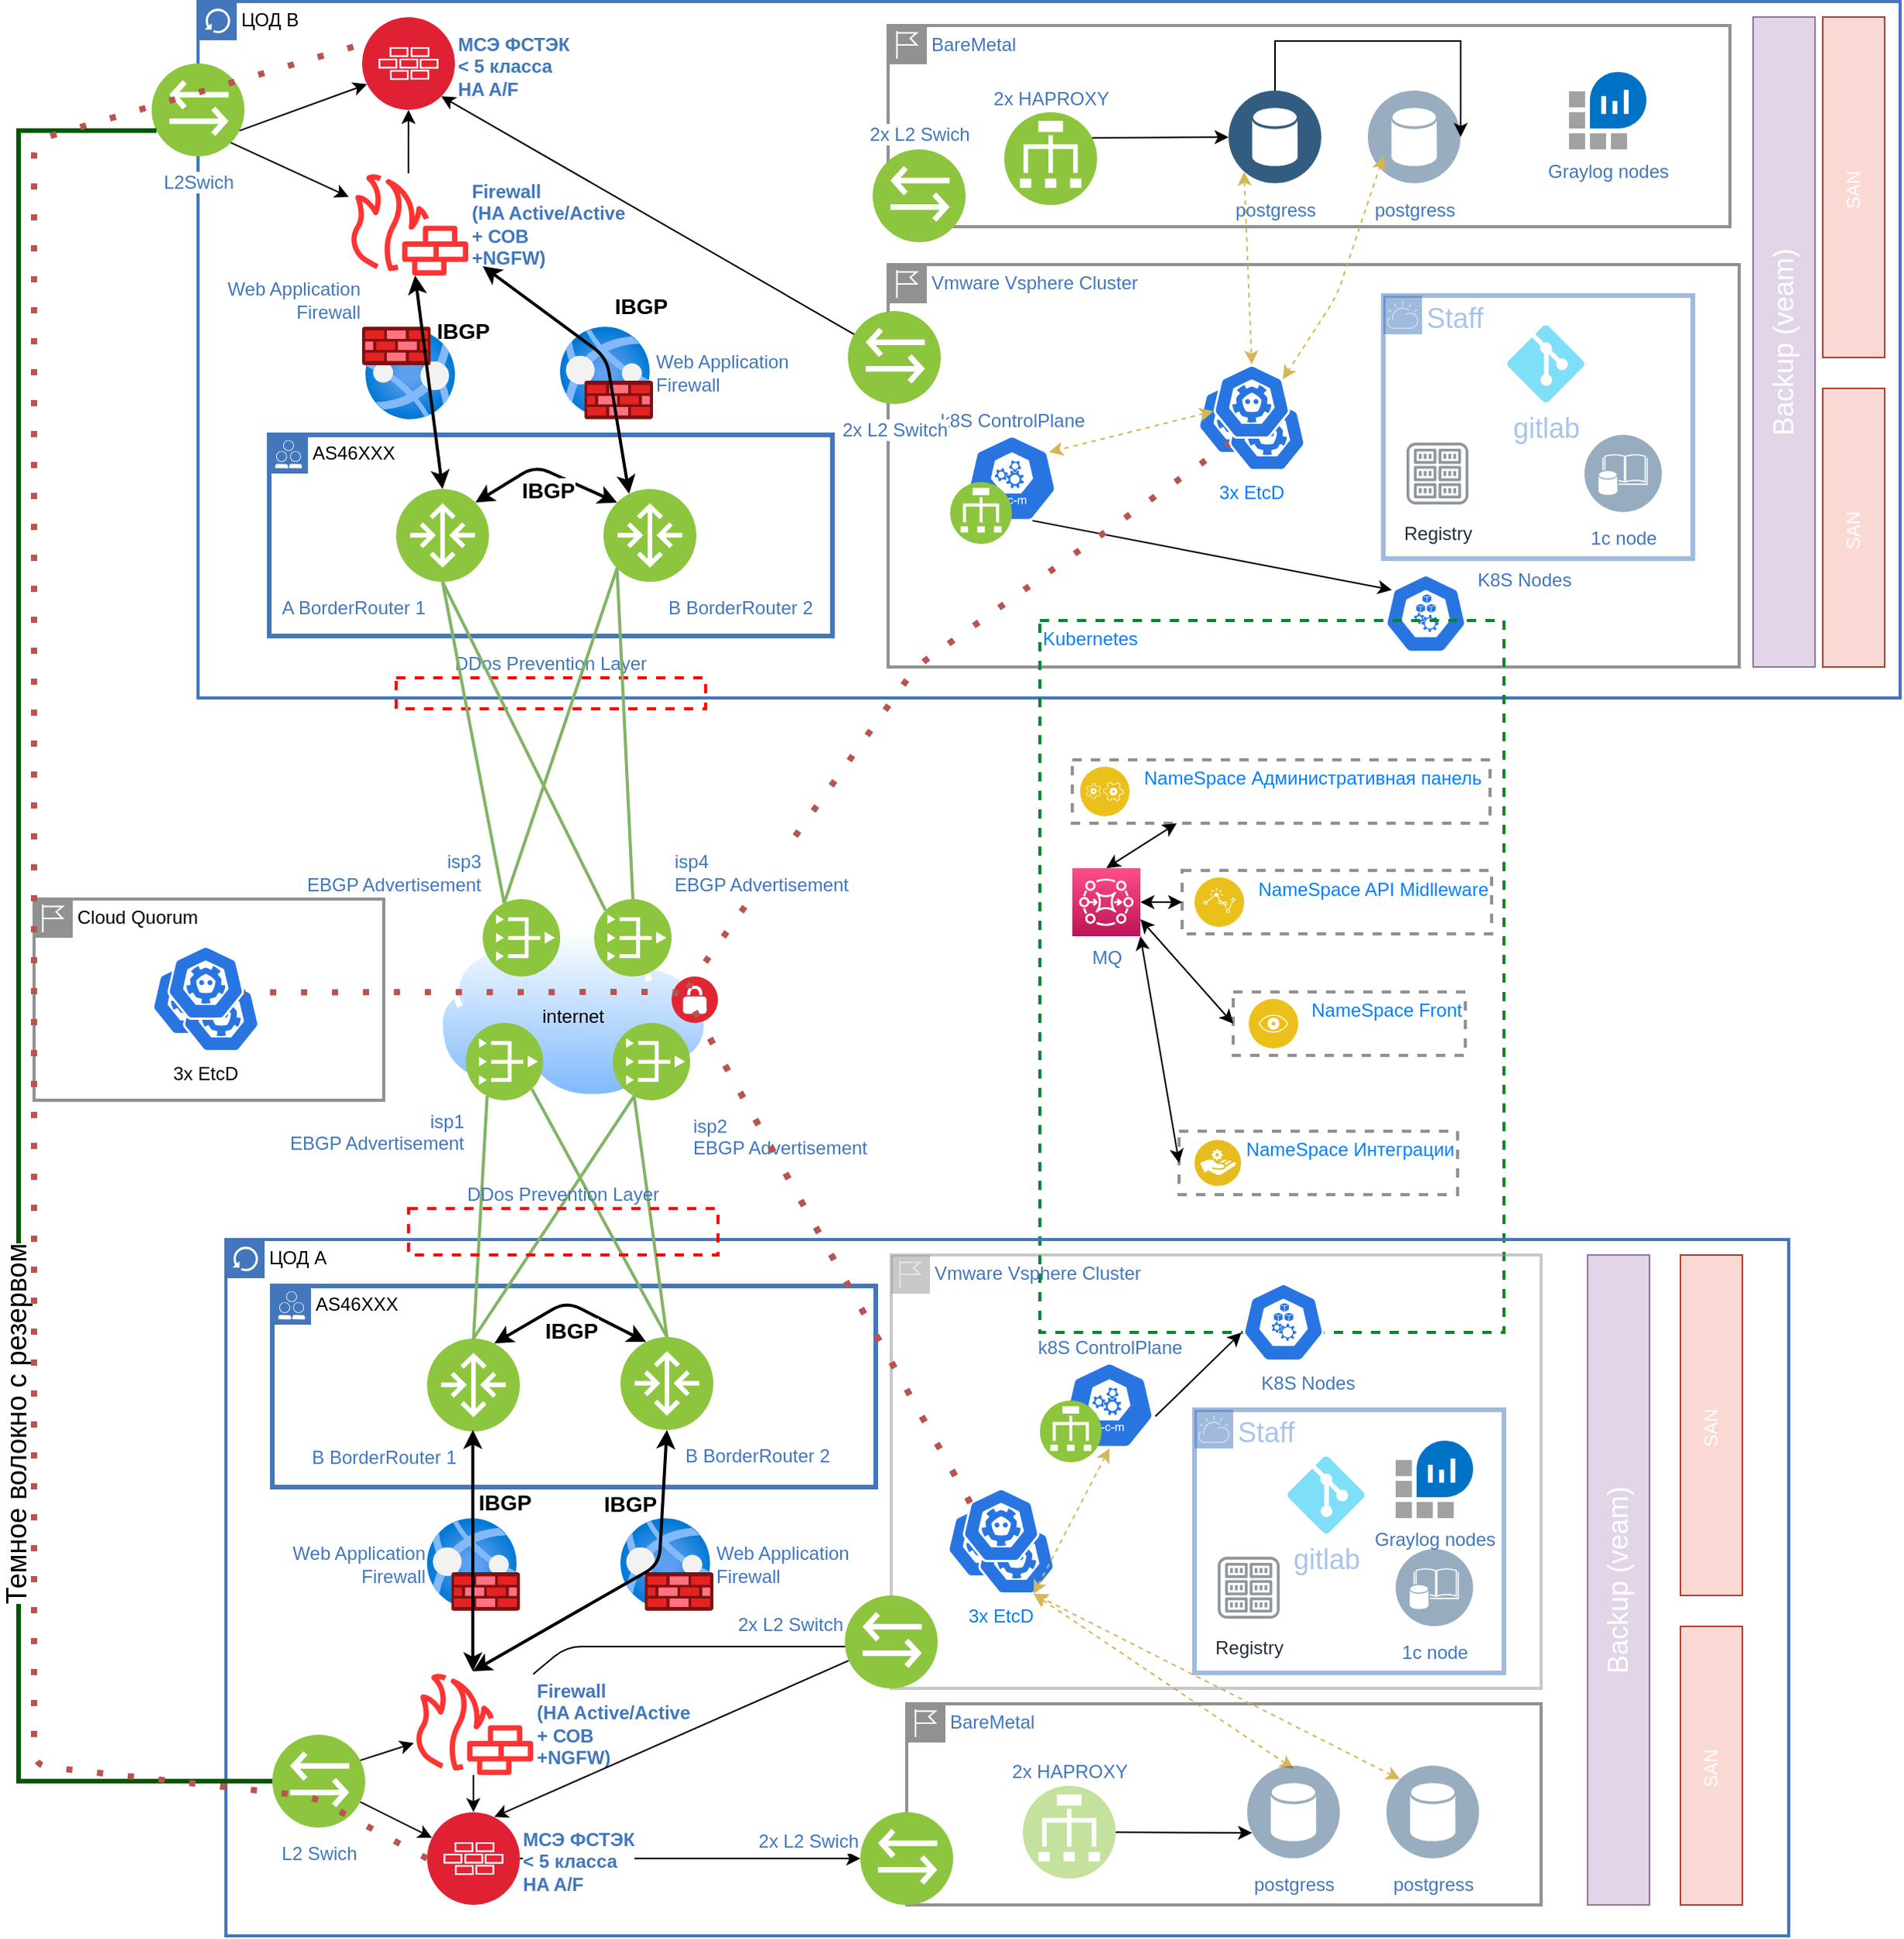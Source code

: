 <mxfile version="15.5.7" type="github">
  <diagram id="0d7cefc2-ccd6-e077-73ed-a8e48b0cddf6" name="Page-1">
    <mxGraphModel dx="2842" dy="1661" grid="1" gridSize="10" guides="1" tooltips="1" connect="1" arrows="1" fold="1" page="1" pageScale="1" pageWidth="1169" pageHeight="827" background="none" math="0" shadow="0">
      <root>
        <mxCell id="0" />
        <mxCell id="1" parent="0" />
        <mxCell id="6p8xgRxyjpAE4VFZ0hzJ-107" value="ЦОД B" style="shape=mxgraph.ibm.box;prType=classic;fontStyle=0;verticalAlign=top;align=left;spacingLeft=32;spacingTop=4;fillColor=none;rounded=0;whiteSpace=wrap;html=1;strokeColor=#4376BB;strokeWidth=2;dashed=0;container=1;spacing=-4;collapsible=0;expand=0;recursiveResize=0;" vertex="1" parent="1">
          <mxGeometry x="-844" y="-440" width="1100" height="450" as="geometry" />
        </mxCell>
        <mxCell id="6p8xgRxyjpAE4VFZ0hzJ-170" value="Web Application&lt;br&gt;Firewall" style="aspect=fixed;html=1;points=[];align=right;image;fontSize=12;image=img/lib/azure2/networking/Web_Application_Firewall_Policies_WAF.svg;labelBackgroundColor=none;labelPosition=left;verticalLabelPosition=top;verticalAlign=bottom;fontColor=#4277BB;direction=south;rotation=90;horizontal=0;" vertex="1" parent="6p8xgRxyjpAE4VFZ0hzJ-107">
          <mxGeometry x="106" y="210" width="60" height="60" as="geometry" />
        </mxCell>
        <mxCell id="6p8xgRxyjpAE4VFZ0hzJ-171" value="Web Application&lt;br&gt;Firewall" style="aspect=fixed;html=1;points=[];align=left;image;fontSize=12;image=img/lib/azure2/networking/Web_Application_Firewall_Policies_WAF.svg;labelBackgroundColor=none;labelPosition=right;verticalLabelPosition=middle;verticalAlign=middle;fontColor=#4277BB;" vertex="1" parent="6p8xgRxyjpAE4VFZ0hzJ-107">
          <mxGeometry x="234" y="210" width="60" height="60" as="geometry" />
        </mxCell>
        <mxCell id="6p8xgRxyjpAE4VFZ0hzJ-185" value="Firewall &lt;br&gt;&lt;div align=&quot;left&quot;&gt;(HA Active/Active&lt;br&gt;&lt;/div&gt;+ СОВ&lt;br&gt;+NGFW)" style="sketch=0;outlineConnect=0;fontColor=#4277BB;gradientColor=none;fillColor=#FF3333;strokeColor=none;dashed=0;verticalLabelPosition=middle;verticalAlign=middle;align=left;html=1;fontSize=12;fontStyle=1;aspect=fixed;pointerEvents=1;shape=mxgraph.aws4.generic_firewall;labelBackgroundColor=none;labelPosition=right;labelBorderColor=none;" vertex="1" parent="6p8xgRxyjpAE4VFZ0hzJ-107">
          <mxGeometry x="97" y="111" width="78" height="66" as="geometry" />
        </mxCell>
        <mxCell id="6p8xgRxyjpAE4VFZ0hzJ-196" value="&lt;div&gt;BareMetal&lt;/div&gt;" style="shape=mxgraph.ibm.box;prType=region;fontStyle=0;verticalAlign=top;align=left;spacingLeft=32;spacingTop=4;fillColor=none;rounded=0;whiteSpace=wrap;html=1;strokeColor=#919191;strokeWidth=2;dashed=0;container=1;spacing=-4;collapsible=0;expand=0;recursiveResize=0;labelBackgroundColor=none;labelBorderColor=none;fontSize=12;fontColor=#4277BB;" vertex="1" parent="6p8xgRxyjpAE4VFZ0hzJ-107">
          <mxGeometry x="446" y="15.5" width="544" height="130" as="geometry" />
        </mxCell>
        <mxCell id="6p8xgRxyjpAE4VFZ0hzJ-205" value="2x L2 Swich" style="aspect=fixed;perimeter=ellipsePerimeter;html=1;align=center;shadow=0;dashed=0;fontColor=#4277BB;labelBackgroundColor=#ffffff;fontSize=12;spacingTop=3;image;image=img/lib/ibm/vpc/Bridge.svg;labelBorderColor=none;fillColor=#FF3333;labelPosition=center;verticalLabelPosition=top;verticalAlign=bottom;spacingBottom=1;" vertex="1" parent="6p8xgRxyjpAE4VFZ0hzJ-196">
          <mxGeometry x="-10" y="80" width="60" height="60" as="geometry" />
        </mxCell>
        <mxCell id="6p8xgRxyjpAE4VFZ0hzJ-212" value="postgress" style="aspect=fixed;perimeter=ellipsePerimeter;html=1;align=center;shadow=0;dashed=0;fontColor=#4277BB;labelBackgroundColor=#ffffff;fontSize=12;spacingTop=3;image;image=img/lib/ibm/data/data_services.svg;labelBorderColor=none;fillColor=#FF3333;" vertex="1" parent="6p8xgRxyjpAE4VFZ0hzJ-196">
          <mxGeometry x="220" y="42" width="60" height="60" as="geometry" />
        </mxCell>
        <mxCell id="6p8xgRxyjpAE4VFZ0hzJ-213" value="postgress" style="aspect=fixed;perimeter=ellipsePerimeter;html=1;align=center;shadow=0;dashed=0;fontColor=#4277BB;labelBackgroundColor=none;fontSize=12;spacingTop=3;image;image=img/lib/ibm/data/data_services.svg;labelBorderColor=none;fillColor=#FF3333;fillOpacity=50;" vertex="1" parent="6p8xgRxyjpAE4VFZ0hzJ-196">
          <mxGeometry x="310" y="42" width="60" height="60" as="geometry" />
        </mxCell>
        <mxCell id="6p8xgRxyjpAE4VFZ0hzJ-216" value="" style="edgeStyle=elbowEdgeStyle;rounded=0;elbow=vertical;html=1;labelBackgroundColor=#ffffff;startArrow=none;startFill=0;endArrow=classic;endFill=1;jettySize=auto;orthogonalLoop=1;strokeWidth=1;fontSize=14;fontColor=#4277BB;exitX=0.5;exitY=0;exitDx=0;exitDy=0;entryX=1;entryY=0.5;entryDx=0;entryDy=0;" edge="1" parent="6p8xgRxyjpAE4VFZ0hzJ-196" source="6p8xgRxyjpAE4VFZ0hzJ-212" target="6p8xgRxyjpAE4VFZ0hzJ-213">
          <mxGeometry width="60" height="60" relative="1" as="geometry">
            <mxPoint x="130" y="100" as="sourcePoint" />
            <mxPoint x="190" y="40" as="targetPoint" />
            <Array as="points">
              <mxPoint x="310" y="10" />
              <mxPoint x="310" y="66" />
              <mxPoint x="140" y="74" />
            </Array>
          </mxGeometry>
        </mxCell>
        <mxCell id="6p8xgRxyjpAE4VFZ0hzJ-219" value="2x HAPROXY&lt;br&gt;" style="aspect=fixed;perimeter=ellipsePerimeter;html=1;align=center;shadow=0;dashed=0;fontColor=#4277BB;labelBackgroundColor=#ffffff;fontSize=12;spacingTop=3;image;image=img/lib/ibm/vpc/LoadBalancer.svg;labelBorderColor=none;fillColor=#FF3333;labelPosition=center;verticalLabelPosition=top;verticalAlign=bottom;" vertex="1" parent="6p8xgRxyjpAE4VFZ0hzJ-196">
          <mxGeometry x="75" y="56" width="60" height="60" as="geometry" />
        </mxCell>
        <mxCell id="6p8xgRxyjpAE4VFZ0hzJ-225" value="" style="html=1;labelBackgroundColor=#ffffff;endArrow=classic;endFill=1;endSize=6;jettySize=auto;orthogonalLoop=1;strokeWidth=1;fontSize=14;rounded=1;fontColor=#4277BB;exitX=1;exitY=0.25;exitDx=0;exitDy=0;" edge="1" parent="6p8xgRxyjpAE4VFZ0hzJ-196" source="6p8xgRxyjpAE4VFZ0hzJ-219" target="6p8xgRxyjpAE4VFZ0hzJ-212">
          <mxGeometry width="60" height="60" relative="1" as="geometry">
            <mxPoint x="150" y="110" as="sourcePoint" />
            <mxPoint x="210" y="50" as="targetPoint" />
          </mxGeometry>
        </mxCell>
        <mxCell id="6p8xgRxyjpAE4VFZ0hzJ-256" value="&lt;div&gt;Graylog nodes&lt;br&gt;&lt;/div&gt;&lt;div&gt;&lt;br&gt;&lt;/div&gt;" style="sketch=0;aspect=fixed;html=1;points=[];align=center;image;fontSize=12;image=img/lib/mscae/Log_Analytics_Workspaces.svg;labelBackgroundColor=none;labelBorderColor=none;fontColor=#4277BB;fillColor=#FF3333;" vertex="1" parent="6p8xgRxyjpAE4VFZ0hzJ-196">
          <mxGeometry x="440" y="30" width="50" height="50" as="geometry" />
        </mxCell>
        <mxCell id="6p8xgRxyjpAE4VFZ0hzJ-258" value="Backup (veam)" style="rounded=0;whiteSpace=wrap;html=1;labelBackgroundColor=none;labelBorderColor=none;fontSize=18;fillColor=#e1d5e7;align=center;strokeColor=#9673a6;fontColor=#FFFFFF;direction=east;horizontal=0;" vertex="1" parent="6p8xgRxyjpAE4VFZ0hzJ-107">
          <mxGeometry x="1005" y="10" width="40" height="420" as="geometry" />
        </mxCell>
        <mxCell id="6p8xgRxyjpAE4VFZ0hzJ-259" value="SAN&amp;nbsp; " style="rounded=0;whiteSpace=wrap;html=1;labelBackgroundColor=none;labelBorderColor=none;fontSize=12;fillColor=#fad9d5;align=center;strokeColor=#ae4132;horizontal=0;fontColor=#FFFFFF;" vertex="1" parent="6p8xgRxyjpAE4VFZ0hzJ-107">
          <mxGeometry x="1050" y="10" width="40" height="220" as="geometry" />
        </mxCell>
        <mxCell id="6p8xgRxyjpAE4VFZ0hzJ-260" value="SAN&amp;nbsp; " style="rounded=0;whiteSpace=wrap;html=1;labelBackgroundColor=none;labelBorderColor=none;fontSize=12;fillColor=#fad9d5;align=center;strokeColor=#ae4132;horizontal=0;fontColor=#FFFFFF;" vertex="1" parent="6p8xgRxyjpAE4VFZ0hzJ-107">
          <mxGeometry x="1050" y="250" width="40" height="180" as="geometry" />
        </mxCell>
        <mxCell id="6p8xgRxyjpAE4VFZ0hzJ-334" value="L2Swich" style="aspect=fixed;perimeter=ellipsePerimeter;html=1;align=center;shadow=0;dashed=0;fontColor=#4277BB;labelBackgroundColor=#ffffff;fontSize=12;spacingTop=3;image;image=img/lib/ibm/vpc/Bridge.svg;labelBorderColor=none;fillColor=#FF99FF;" vertex="1" parent="6p8xgRxyjpAE4VFZ0hzJ-107">
          <mxGeometry x="-30" y="40" width="60" height="60" as="geometry" />
        </mxCell>
        <mxCell id="6p8xgRxyjpAE4VFZ0hzJ-335" value="" style="html=1;labelBackgroundColor=#ffffff;endArrow=classic;endFill=1;endSize=6;jettySize=auto;orthogonalLoop=1;strokeWidth=1;fontSize=14;rounded=1;fontColor=#009900;curved=1;exitX=1;exitY=1;exitDx=0;exitDy=0;" edge="1" parent="6p8xgRxyjpAE4VFZ0hzJ-107" source="6p8xgRxyjpAE4VFZ0hzJ-334" target="6p8xgRxyjpAE4VFZ0hzJ-185">
          <mxGeometry width="60" height="60" relative="1" as="geometry">
            <mxPoint x="-70" y="537" as="sourcePoint" />
            <mxPoint x="-10" y="477" as="targetPoint" />
          </mxGeometry>
        </mxCell>
        <mxCell id="6p8xgRxyjpAE4VFZ0hzJ-195" value="Vmware Vsphere Cluster" style="shape=mxgraph.ibm.box;prType=region;fontStyle=0;verticalAlign=top;align=left;spacingLeft=32;spacingTop=4;fillColor=none;rounded=0;whiteSpace=wrap;html=1;strokeColor=#919191;strokeWidth=2;dashed=0;container=1;spacing=-4;collapsible=0;expand=0;recursiveResize=0;labelBackgroundColor=none;labelBorderColor=none;fontSize=12;fontColor=#4277BB;" vertex="1" parent="6p8xgRxyjpAE4VFZ0hzJ-107">
          <mxGeometry x="446" y="170" width="550" height="260" as="geometry" />
        </mxCell>
        <mxCell id="6p8xgRxyjpAE4VFZ0hzJ-234" value="" style="html=1;labelBackgroundColor=#ffffff;endArrow=classic;endFill=1;endSize=6;jettySize=auto;orthogonalLoop=1;strokeWidth=1;fontSize=14;rounded=1;fontColor=#007FFF;exitX=0.72;exitY=0.99;exitDx=0;exitDy=0;exitPerimeter=0;entryX=0.1;entryY=0.2;entryDx=0;entryDy=0;entryPerimeter=0;" edge="1" parent="6p8xgRxyjpAE4VFZ0hzJ-195" source="6p8xgRxyjpAE4VFZ0hzJ-230" target="6p8xgRxyjpAE4VFZ0hzJ-231">
          <mxGeometry width="60" height="60" relative="1" as="geometry">
            <mxPoint x="80" y="130" as="sourcePoint" />
            <mxPoint x="140" y="70" as="targetPoint" />
          </mxGeometry>
        </mxCell>
        <mxCell id="6p8xgRxyjpAE4VFZ0hzJ-231" value="K8S Nodes" style="sketch=0;html=1;dashed=0;whitespace=wrap;fillColor=#2875E2;strokeColor=#ffffff;points=[[0.005,0.63,0],[0.1,0.2,0],[0.9,0.2,0],[0.5,0,0],[0.995,0.63,0],[0.72,0.99,0],[0.5,1,0],[0.28,0.99,0]];shape=mxgraph.kubernetes.icon;prIcon=node;labelBackgroundColor=none;labelBorderColor=none;fontSize=12;fontColor=#4277BB;align=left;labelPosition=right;verticalLabelPosition=top;verticalAlign=bottom;spacingLeft=0;spacingBottom=-17;spacingRight=30;spacing=6;" vertex="1" parent="6p8xgRxyjpAE4VFZ0hzJ-195">
          <mxGeometry x="320" y="200" width="55" height="51" as="geometry" />
        </mxCell>
        <mxCell id="6p8xgRxyjpAE4VFZ0hzJ-284" value="Kubernetes" style="fontStyle=0;verticalAlign=top;align=left;spacingTop=-2;fillColor=none;rounded=0;whiteSpace=wrap;html=1;strokeColor=#00882B;strokeWidth=2;dashed=1;container=1;collapsible=0;expand=0;recursiveResize=0;labelBackgroundColor=none;labelBorderColor=none;fontSize=12;fontColor=#007FFF;" vertex="1" parent="6p8xgRxyjpAE4VFZ0hzJ-195">
          <mxGeometry x="98" y="230" width="300" height="460" as="geometry" />
        </mxCell>
        <mxCell id="6p8xgRxyjpAE4VFZ0hzJ-285" value="NameSpace Административная панель&amp;nbsp; " style="fontStyle=0;verticalAlign=top;align=right;spacingTop=-2;fillColor=none;rounded=0;whiteSpace=wrap;html=1;strokeColor=#919191;strokeWidth=2;dashed=1;container=1;collapsible=0;expand=0;recursiveResize=0;labelBackgroundColor=none;labelBorderColor=none;fontSize=12;fontColor=#007FFF;" vertex="1" parent="6p8xgRxyjpAE4VFZ0hzJ-284">
          <mxGeometry x="21" y="90" width="270" height="41" as="geometry" />
        </mxCell>
        <mxCell id="6p8xgRxyjpAE4VFZ0hzJ-286" value="" style="aspect=fixed;perimeter=ellipsePerimeter;html=1;align=center;shadow=0;dashed=0;fontColor=#4277BB;labelBackgroundColor=#ffffff;fontSize=12;spacingTop=3;image;image=img/lib/ibm/applications/application_logic.svg;labelBorderColor=none;fillColor=#FF3333;" vertex="1" parent="6p8xgRxyjpAE4VFZ0hzJ-285">
          <mxGeometry x="5" y="4.5" width="32" height="32" as="geometry" />
        </mxCell>
        <mxCell id="6p8xgRxyjpAE4VFZ0hzJ-287" value="NameSpace API Midlleware " style="fontStyle=0;verticalAlign=top;align=right;spacingTop=-2;fillColor=none;rounded=0;whiteSpace=wrap;html=1;strokeColor=#919191;strokeWidth=2;dashed=1;container=1;collapsible=0;expand=0;recursiveResize=0;labelBackgroundColor=none;labelBorderColor=none;fontSize=12;fontColor=#007FFF;" vertex="1" parent="6p8xgRxyjpAE4VFZ0hzJ-284">
          <mxGeometry x="92" y="161.5" width="200" height="41" as="geometry" />
        </mxCell>
        <mxCell id="6p8xgRxyjpAE4VFZ0hzJ-288" value="" style="aspect=fixed;perimeter=ellipsePerimeter;html=1;align=center;shadow=0;dashed=0;fontColor=#4277BB;labelBackgroundColor=#ffffff;fontSize=12;spacingTop=3;image;image=img/lib/ibm/applications/actionable_insight.svg;labelBorderColor=none;fillColor=#FF3333;" vertex="1" parent="6p8xgRxyjpAE4VFZ0hzJ-287">
          <mxGeometry x="8" y="4.5" width="32" height="32" as="geometry" />
        </mxCell>
        <mxCell id="6p8xgRxyjpAE4VFZ0hzJ-289" value="NameSpace Front " style="fontStyle=0;verticalAlign=top;align=right;spacingTop=-2;fillColor=none;rounded=0;whiteSpace=wrap;html=1;strokeColor=#919191;strokeWidth=2;dashed=1;container=1;collapsible=0;expand=0;recursiveResize=0;labelBackgroundColor=none;labelBorderColor=none;fontSize=12;fontColor=#007FFF;" vertex="1" parent="6p8xgRxyjpAE4VFZ0hzJ-284">
          <mxGeometry x="125" y="240" width="150" height="41" as="geometry" />
        </mxCell>
        <mxCell id="6p8xgRxyjpAE4VFZ0hzJ-290" value="" style="aspect=fixed;perimeter=ellipsePerimeter;html=1;align=center;shadow=0;dashed=0;fontColor=#4277BB;labelBackgroundColor=#ffffff;fontSize=12;spacingTop=3;image;image=img/lib/ibm/applications/visualization.svg;labelBorderColor=none;fillColor=#FF3333;" vertex="1" parent="6p8xgRxyjpAE4VFZ0hzJ-289">
          <mxGeometry x="10" y="4.5" width="32" height="32" as="geometry" />
        </mxCell>
        <mxCell id="6p8xgRxyjpAE4VFZ0hzJ-291" value="NameSpace Интеграции" style="fontStyle=0;verticalAlign=top;align=right;spacingTop=-2;fillColor=none;rounded=0;whiteSpace=wrap;html=1;strokeColor=#919191;strokeWidth=2;dashed=1;container=1;collapsible=0;expand=0;recursiveResize=0;labelBackgroundColor=none;labelBorderColor=none;fontSize=12;fontColor=#007FFF;" vertex="1" parent="6p8xgRxyjpAE4VFZ0hzJ-284">
          <mxGeometry x="90" y="330" width="180" height="41" as="geometry" />
        </mxCell>
        <mxCell id="6p8xgRxyjpAE4VFZ0hzJ-292" value="" style="aspect=fixed;perimeter=ellipsePerimeter;html=1;align=center;shadow=0;dashed=0;fontColor=#4277BB;labelBackgroundColor=#ffffff;fontSize=12;spacingTop=3;image;image=img/lib/ibm/applications/service_broker.svg;labelBorderColor=none;fillColor=#FF3333;" vertex="1" parent="6p8xgRxyjpAE4VFZ0hzJ-291">
          <mxGeometry x="10" y="5.5" width="30" height="30" as="geometry" />
        </mxCell>
        <mxCell id="6p8xgRxyjpAE4VFZ0hzJ-294" value="MQ" style="sketch=0;points=[[0,0,0],[0.25,0,0],[0.5,0,0],[0.75,0,0],[1,0,0],[0,1,0],[0.25,1,0],[0.5,1,0],[0.75,1,0],[1,1,0],[0,0.25,0],[0,0.5,0],[0,0.75,0],[1,0.25,0],[1,0.5,0],[1,0.75,0]];outlineConnect=0;fontColor=#4277BB;gradientColor=#FF4F8B;gradientDirection=north;fillColor=#BC1356;strokeColor=#ffffff;dashed=0;verticalLabelPosition=bottom;verticalAlign=top;align=center;html=1;fontSize=12;fontStyle=0;aspect=fixed;shape=mxgraph.aws4.resourceIcon;resIcon=mxgraph.aws4.mq;labelBackgroundColor=none;labelBorderColor=none;" vertex="1" parent="6p8xgRxyjpAE4VFZ0hzJ-284">
          <mxGeometry x="21" y="160" width="44" height="44" as="geometry" />
        </mxCell>
        <mxCell id="6p8xgRxyjpAE4VFZ0hzJ-295" value="" style="endArrow=classic;startArrow=classic;html=1;rounded=1;labelBackgroundColor=none;fontSize=12;fontColor=#4277BB;strokeWidth=1;exitX=1;exitY=0.5;exitDx=0;exitDy=0;exitPerimeter=0;entryX=0;entryY=0.5;entryDx=0;entryDy=0;" edge="1" parent="6p8xgRxyjpAE4VFZ0hzJ-284" source="6p8xgRxyjpAE4VFZ0hzJ-294" target="6p8xgRxyjpAE4VFZ0hzJ-287">
          <mxGeometry width="50" height="50" relative="1" as="geometry">
            <mxPoint x="30" y="120" as="sourcePoint" />
            <mxPoint x="80" y="70" as="targetPoint" />
          </mxGeometry>
        </mxCell>
        <mxCell id="6p8xgRxyjpAE4VFZ0hzJ-296" value="" style="endArrow=classic;startArrow=classic;html=1;rounded=1;labelBackgroundColor=none;fontSize=12;fontColor=#4277BB;strokeWidth=1;entryX=0;entryY=0.5;entryDx=0;entryDy=0;exitX=1;exitY=0.75;exitDx=0;exitDy=0;exitPerimeter=0;" edge="1" parent="6p8xgRxyjpAE4VFZ0hzJ-284" source="6p8xgRxyjpAE4VFZ0hzJ-294" target="6p8xgRxyjpAE4VFZ0hzJ-289">
          <mxGeometry width="50" height="50" relative="1" as="geometry">
            <mxPoint x="40" y="240" as="sourcePoint" />
            <mxPoint x="90" y="190" as="targetPoint" />
          </mxGeometry>
        </mxCell>
        <mxCell id="6p8xgRxyjpAE4VFZ0hzJ-297" value="" style="endArrow=classic;startArrow=classic;html=1;rounded=1;labelBackgroundColor=none;fontSize=12;fontColor=#4277BB;strokeWidth=1;entryX=0;entryY=0.5;entryDx=0;entryDy=0;exitX=1;exitY=1;exitDx=0;exitDy=0;exitPerimeter=0;" edge="1" parent="6p8xgRxyjpAE4VFZ0hzJ-284" source="6p8xgRxyjpAE4VFZ0hzJ-294" target="6p8xgRxyjpAE4VFZ0hzJ-291">
          <mxGeometry width="50" height="50" relative="1" as="geometry">
            <mxPoint x="30" y="230" as="sourcePoint" />
            <mxPoint x="80" y="180" as="targetPoint" />
          </mxGeometry>
        </mxCell>
        <mxCell id="6p8xgRxyjpAE4VFZ0hzJ-391" value="" style="html=1;labelBackgroundColor=#ffffff;startArrow=classic;startFill=1;startSize=6;endArrow=classic;endFill=1;endSize=6;jettySize=auto;orthogonalLoop=1;strokeWidth=1;fontSize=14;rounded=1;fontColor=#000000;entryX=0.25;entryY=1;entryDx=0;entryDy=0;exitX=0.5;exitY=0;exitDx=0;exitDy=0;exitPerimeter=0;" edge="1" parent="6p8xgRxyjpAE4VFZ0hzJ-284" source="6p8xgRxyjpAE4VFZ0hzJ-294" target="6p8xgRxyjpAE4VFZ0hzJ-285">
          <mxGeometry width="60" height="60" relative="1" as="geometry">
            <mxPoint x="-90" y="400" as="sourcePoint" />
            <mxPoint x="-30" y="340" as="targetPoint" />
          </mxGeometry>
        </mxCell>
        <mxCell id="6p8xgRxyjpAE4VFZ0hzJ-365" value="" style="group" vertex="1" connectable="0" parent="6p8xgRxyjpAE4VFZ0hzJ-195">
          <mxGeometry x="40" y="110" width="70" height="70.5" as="geometry" />
        </mxCell>
        <mxCell id="6p8xgRxyjpAE4VFZ0hzJ-230" value="k8S ControlPlane" style="sketch=0;html=1;dashed=0;whitespace=wrap;fillColor=#2875E2;strokeColor=#ffffff;points=[[0.005,0.63,0],[0.1,0.2,0],[0.9,0.2,0],[0.5,0,0],[0.995,0.63,0],[0.72,0.99,0],[0.5,1,0],[0.28,0.99,0]];shape=mxgraph.kubernetes.icon;prIcon=c_c_m;labelBackgroundColor=none;labelBorderColor=none;fontSize=12;fontColor=#4277BB;align=center;labelPosition=center;verticalLabelPosition=top;verticalAlign=bottom;" vertex="1" parent="6p8xgRxyjpAE4VFZ0hzJ-365">
          <mxGeometry x="10" width="60" height="56" as="geometry" />
        </mxCell>
        <mxCell id="6p8xgRxyjpAE4VFZ0hzJ-326" value="" style="aspect=fixed;perimeter=ellipsePerimeter;html=1;align=center;shadow=0;dashed=0;fontColor=#4277BB;labelBackgroundColor=#ffffff;fontSize=12;spacingTop=3;image;image=img/lib/ibm/vpc/LoadBalancer.svg;labelBorderColor=none;fillColor=#FF3333;labelPosition=center;verticalLabelPosition=top;verticalAlign=bottom;" vertex="1" parent="6p8xgRxyjpAE4VFZ0hzJ-365">
          <mxGeometry y="30.5" width="40" height="40" as="geometry" />
        </mxCell>
        <mxCell id="6p8xgRxyjpAE4VFZ0hzJ-377" value="Staff" style="shape=mxgraph.ibm.box;prType=cloud;fontStyle=0;verticalAlign=top;align=left;spacingLeft=32;spacingTop=4;fillColor=none;rounded=0;whiteSpace=wrap;html=1;strokeColor=#4376BB;strokeWidth=3;dashed=0;container=1;spacing=-4;collapsible=0;expand=0;recursiveResize=0;labelBackgroundColor=none;labelBorderColor=none;fontSize=18;fontColor=#A9C4EB;opacity=50;" vertex="1" parent="6p8xgRxyjpAE4VFZ0hzJ-195">
          <mxGeometry x="320" y="20" width="200" height="170" as="geometry" />
        </mxCell>
        <mxCell id="6p8xgRxyjpAE4VFZ0hzJ-378" value="Registry" style="sketch=0;outlineConnect=0;fontColor=#232F3E;gradientColor=none;strokeColor=#232F3E;fillColor=#ffffff;dashed=0;verticalLabelPosition=bottom;verticalAlign=top;align=center;html=1;fontSize=12;fontStyle=0;aspect=fixed;shape=mxgraph.aws4.resourceIcon;resIcon=mxgraph.aws4.registry;labelBackgroundColor=none;labelBorderColor=none;opacity=50;" vertex="1" parent="6p8xgRxyjpAE4VFZ0hzJ-377">
          <mxGeometry x="10" y="90" width="50" height="50" as="geometry" />
        </mxCell>
        <mxCell id="6p8xgRxyjpAE4VFZ0hzJ-379" value="gitlab" style="verticalLabelPosition=bottom;html=1;verticalAlign=top;align=center;strokeColor=none;fillColor=#00BEF2;shape=mxgraph.azure.git_repository;labelBackgroundColor=none;labelBorderColor=none;fontSize=18;fontColor=#A9C4EB;opacity=50;" vertex="1" parent="6p8xgRxyjpAE4VFZ0hzJ-377">
          <mxGeometry x="80" y="19" width="50" height="50" as="geometry" />
        </mxCell>
        <mxCell id="6p8xgRxyjpAE4VFZ0hzJ-380" value="1c node" style="aspect=fixed;perimeter=ellipsePerimeter;html=1;align=center;shadow=0;dashed=0;fontColor=#4277BB;labelBackgroundColor=#ffffff;fontSize=12;spacingTop=3;image;image=img/lib/ibm/data/enterprise_data.svg;labelBorderColor=none;fillColor=#A9C4EB;opacity=50;" vertex="1" parent="6p8xgRxyjpAE4VFZ0hzJ-377">
          <mxGeometry x="130" y="90" width="50" height="50" as="geometry" />
        </mxCell>
        <mxCell id="6p8xgRxyjpAE4VFZ0hzJ-208" value="3x EtcD" style="group;labelPadding=300;labelPosition=center;verticalLabelPosition=bottom;align=center;verticalAlign=top;fontColor=#007FFF;" vertex="1" connectable="0" parent="6p8xgRxyjpAE4VFZ0hzJ-195">
          <mxGeometry x="200" y="64.5" width="70" height="69" as="geometry" />
        </mxCell>
        <mxCell id="6p8xgRxyjpAE4VFZ0hzJ-209" value="" style="sketch=0;html=1;dashed=0;whitespace=wrap;fillColor=#2875E2;strokeColor=#ffffff;points=[[0.005,0.63,0],[0.1,0.2,0],[0.9,0.2,0],[0.5,0,0],[0.995,0.63,0],[0.72,0.99,0],[0.5,1,0],[0.28,0.99,0]];shape=mxgraph.kubernetes.icon;prIcon=etcd" vertex="1" parent="6p8xgRxyjpAE4VFZ0hzJ-208">
          <mxGeometry y="10" width="50" height="48" as="geometry" />
        </mxCell>
        <mxCell id="6p8xgRxyjpAE4VFZ0hzJ-210" value="" style="sketch=0;html=1;dashed=0;whitespace=wrap;fillColor=#2875E2;strokeColor=#ffffff;points=[[0.005,0.63,0],[0.1,0.2,0],[0.9,0.2,0],[0.5,0,0],[0.995,0.63,0],[0.72,0.99,0],[0.5,1,0],[0.28,0.99,0]];shape=mxgraph.kubernetes.icon;prIcon=etcd" vertex="1" parent="6p8xgRxyjpAE4VFZ0hzJ-208">
          <mxGeometry x="20" y="21" width="50" height="48" as="geometry" />
        </mxCell>
        <mxCell id="6p8xgRxyjpAE4VFZ0hzJ-211" value="" style="sketch=0;html=1;dashed=0;whitespace=wrap;fillColor=#2875E2;strokeColor=#ffffff;points=[[0.005,0.63,0],[0.1,0.2,0],[0.9,0.2,0],[0.5,0,0],[0.995,0.63,0],[0.72,0.99,0],[0.5,1,0],[0.28,0.99,0]];shape=mxgraph.kubernetes.icon;prIcon=etcd" vertex="1" parent="6p8xgRxyjpAE4VFZ0hzJ-208">
          <mxGeometry x="10" width="50" height="48" as="geometry" />
        </mxCell>
        <mxCell id="6p8xgRxyjpAE4VFZ0hzJ-399" value="" style="html=1;labelBackgroundColor=#ffffff;startArrow=classic;startFill=1;startSize=6;endArrow=classic;endFill=1;endSize=6;jettySize=auto;orthogonalLoop=1;strokeWidth=1;dashed=1;fontSize=14;rounded=1;fontColor=#4277BB;fillColor=#fff2cc;strokeColor=#d6b656;entryX=0.9;entryY=0.2;entryDx=0;entryDy=0;entryPerimeter=0;exitX=0.005;exitY=0.63;exitDx=0;exitDy=0;exitPerimeter=0;" edge="1" parent="6p8xgRxyjpAE4VFZ0hzJ-195" source="6p8xgRxyjpAE4VFZ0hzJ-211" target="6p8xgRxyjpAE4VFZ0hzJ-230">
          <mxGeometry width="60" height="60" relative="1" as="geometry">
            <mxPoint x="230" y="-60" as="sourcePoint" />
            <mxPoint x="300" y="188.5" as="targetPoint" />
          </mxGeometry>
        </mxCell>
        <mxCell id="6p8xgRxyjpAE4VFZ0hzJ-224" value="" style="html=1;labelBackgroundColor=#ffffff;startArrow=classic;startFill=1;startSize=6;endArrow=classic;endFill=1;endSize=6;jettySize=auto;orthogonalLoop=1;strokeWidth=1;dashed=1;fontSize=14;rounded=1;fontColor=#4277BB;fillColor=#fff2cc;strokeColor=#d6b656;entryX=0.9;entryY=0.2;entryDx=0;entryDy=0;entryPerimeter=0;" edge="1" parent="6p8xgRxyjpAE4VFZ0hzJ-107" target="6p8xgRxyjpAE4VFZ0hzJ-211">
          <mxGeometry width="60" height="60" relative="1" as="geometry">
            <mxPoint x="766" y="100" as="sourcePoint" />
            <mxPoint x="746" y="348.5" as="targetPoint" />
            <Array as="points">
              <mxPoint x="736" y="190" />
            </Array>
          </mxGeometry>
        </mxCell>
        <mxCell id="6p8xgRxyjpAE4VFZ0hzJ-223" value="" style="html=1;labelBackgroundColor=#ffffff;startArrow=classic;startFill=1;startSize=6;endArrow=classic;endFill=1;endSize=6;jettySize=auto;orthogonalLoop=1;strokeWidth=1;dashed=1;fontSize=14;rounded=1;fontColor=#4277BB;fillColor=#fff2cc;strokeColor=#d6b656;entryX=0.5;entryY=0;entryDx=0;entryDy=0;entryPerimeter=0;" edge="1" parent="6p8xgRxyjpAE4VFZ0hzJ-107" target="6p8xgRxyjpAE4VFZ0hzJ-211">
          <mxGeometry width="60" height="60" relative="1" as="geometry">
            <mxPoint x="676" y="110" as="sourcePoint" />
            <mxPoint x="746" y="358.5" as="targetPoint" />
            <Array as="points">
              <mxPoint x="676" y="110" />
            </Array>
          </mxGeometry>
        </mxCell>
        <mxCell id="6p8xgRxyjpAE4VFZ0hzJ-203" value="2x L2 Switch" style="aspect=fixed;perimeter=ellipsePerimeter;html=1;align=center;shadow=0;dashed=0;fontColor=#4277BB;labelBackgroundColor=#ffffff;fontSize=12;spacingTop=3;image;image=img/lib/ibm/vpc/Bridge.svg;labelBorderColor=none;fillColor=#FF3333;labelPosition=center;verticalLabelPosition=bottom;verticalAlign=top;spacingBottom=25;" vertex="1" parent="6p8xgRxyjpAE4VFZ0hzJ-107">
          <mxGeometry x="420" y="200" width="60" height="60" as="geometry" />
        </mxCell>
        <mxCell id="6p8xgRxyjpAE4VFZ0hzJ-193" value="МСЭ ФСТЭК&lt;br&gt;&amp;lt; 5 класса&lt;br&gt;&lt;div&gt;HA A/F&lt;/div&gt;" style="aspect=fixed;perimeter=ellipsePerimeter;html=1;align=left;shadow=0;dashed=0;fontColor=#4277BB;labelBackgroundColor=#ffffff;fontSize=12;spacingTop=3;image;image=img/lib/ibm/security/firewall.svg;labelBorderColor=none;fillColor=#FF3333;labelPosition=right;verticalLabelPosition=middle;verticalAlign=middle;fontStyle=1" vertex="1" parent="6p8xgRxyjpAE4VFZ0hzJ-107">
          <mxGeometry x="106" y="10" width="60" height="60" as="geometry" />
        </mxCell>
        <mxCell id="6p8xgRxyjpAE4VFZ0hzJ-339" value="" style="html=1;labelBackgroundColor=#ffffff;endArrow=classic;endFill=1;endSize=6;jettySize=auto;orthogonalLoop=1;strokeWidth=1;fontSize=14;rounded=1;fontColor=#009900;curved=1;exitX=1;exitY=0.75;exitDx=0;exitDy=0;entryX=0;entryY=0.75;entryDx=0;entryDy=0;" edge="1" parent="6p8xgRxyjpAE4VFZ0hzJ-107" source="6p8xgRxyjpAE4VFZ0hzJ-334" target="6p8xgRxyjpAE4VFZ0hzJ-193">
          <mxGeometry width="60" height="60" relative="1" as="geometry">
            <mxPoint x="-740" y="730" as="sourcePoint" />
            <mxPoint x="-650" y="670" as="targetPoint" />
          </mxGeometry>
        </mxCell>
        <mxCell id="6p8xgRxyjpAE4VFZ0hzJ-194" value="" style="edgeStyle=orthogonalEdgeStyle;rounded=1;orthogonalLoop=1;jettySize=auto;html=1;labelBackgroundColor=none;fontSize=12;fontColor=#4277BB;strokeWidth=1;" edge="1" parent="6p8xgRxyjpAE4VFZ0hzJ-107" source="6p8xgRxyjpAE4VFZ0hzJ-185" target="6p8xgRxyjpAE4VFZ0hzJ-193">
          <mxGeometry relative="1" as="geometry" />
        </mxCell>
        <mxCell id="6p8xgRxyjpAE4VFZ0hzJ-201" value="" style="html=1;labelBackgroundColor=#ffffff;endArrow=classic;endFill=1;endSize=6;jettySize=auto;orthogonalLoop=1;strokeWidth=1;fontSize=14;rounded=1;fontColor=#4277BB;entryX=1;entryY=1;entryDx=0;entryDy=0;" edge="1" parent="6p8xgRxyjpAE4VFZ0hzJ-107" source="6p8xgRxyjpAE4VFZ0hzJ-203" target="6p8xgRxyjpAE4VFZ0hzJ-193">
          <mxGeometry width="60" height="60" relative="1" as="geometry">
            <mxPoint y="410" as="sourcePoint" />
            <mxPoint x="419" y="280" as="targetPoint" />
          </mxGeometry>
        </mxCell>
        <mxCell id="6p8xgRxyjpAE4VFZ0hzJ-145" value="AS46XXX" style="shape=mxgraph.ibm.box;prType=public;fontStyle=0;verticalAlign=top;align=left;spacingLeft=32;spacingTop=4;fillColor=none;rounded=0;whiteSpace=wrap;html=1;strokeColor=#4376BB;strokeWidth=3;dashed=0;container=1;spacing=-4;collapsible=0;expand=0;recursiveResize=0;labelBackgroundColor=none;" vertex="1" parent="6p8xgRxyjpAE4VFZ0hzJ-107">
          <mxGeometry x="46" y="280" width="364" height="130" as="geometry" />
        </mxCell>
        <mxCell id="6p8xgRxyjpAE4VFZ0hzJ-127" value="B BorderRouter 2" style="aspect=fixed;perimeter=ellipsePerimeter;html=1;align=left;shadow=0;dashed=0;fontColor=#4277BB;labelBackgroundColor=#ffffff;fontSize=12;spacingTop=3;image;image=img/lib/ibm/vpc/Router.svg;labelPosition=right;verticalLabelPosition=bottom;verticalAlign=top;spacingLeft=-20;" vertex="1" parent="6p8xgRxyjpAE4VFZ0hzJ-145">
          <mxGeometry x="216" y="35" width="60" height="60" as="geometry" />
        </mxCell>
        <mxCell id="6p8xgRxyjpAE4VFZ0hzJ-126" value="A BorderRouter 1" style="aspect=fixed;perimeter=ellipsePerimeter;html=1;align=right;shadow=0;dashed=0;fontColor=#4277BB;labelBackgroundColor=#ffffff;fontSize=12;spacingTop=3;image;image=img/lib/ibm/vpc/Router.svg;labelPosition=left;verticalLabelPosition=bottom;verticalAlign=top;spacingLeft=0;spacingRight=-20;" vertex="1" parent="6p8xgRxyjpAE4VFZ0hzJ-145">
          <mxGeometry x="82" y="35" width="60" height="60" as="geometry" />
        </mxCell>
        <mxCell id="6p8xgRxyjpAE4VFZ0hzJ-404" value="" style="html=1;labelBackgroundColor=#ffffff;startArrow=classic;startFill=1;startSize=6;endArrow=classic;endFill=1;endSize=6;jettySize=auto;orthogonalLoop=1;strokeWidth=2;fontSize=14;rounded=1;entryX=1;entryY=0;entryDx=0;entryDy=0;exitX=0;exitY=0;exitDx=0;exitDy=0;" edge="1" parent="6p8xgRxyjpAE4VFZ0hzJ-145" source="6p8xgRxyjpAE4VFZ0hzJ-127" target="6p8xgRxyjpAE4VFZ0hzJ-126">
          <mxGeometry width="60" height="60" relative="1" as="geometry">
            <mxPoint x="298.018" y="575.954" as="sourcePoint" />
            <mxPoint x="198.982" y="576.954" as="targetPoint" />
            <Array as="points">
              <mxPoint x="172" y="20" />
            </Array>
          </mxGeometry>
        </mxCell>
        <mxCell id="6p8xgRxyjpAE4VFZ0hzJ-405" value="IBGP" style="edgeLabel;html=1;align=center;verticalAlign=middle;resizable=0;points=[];fontSize=14;fontStyle=1" vertex="1" connectable="0" parent="6p8xgRxyjpAE4VFZ0hzJ-404">
          <mxGeometry x="0.195" y="2" relative="1" as="geometry">
            <mxPoint x="10" y="12" as="offset" />
          </mxGeometry>
        </mxCell>
        <mxCell id="6p8xgRxyjpAE4VFZ0hzJ-407" value="DDos Prevention Layer" style="fontStyle=0;verticalAlign=bottom;align=center;spacingTop=-2;fillColor=none;rounded=0;whiteSpace=wrap;html=1;strokeColor=#FF0000;strokeWidth=2;dashed=1;container=1;collapsible=0;expand=0;recursiveResize=0;labelBackgroundColor=none;fontSize=12;labelPosition=center;verticalLabelPosition=top;fontColor=#4277BB;" vertex="1" parent="6p8xgRxyjpAE4VFZ0hzJ-145">
          <mxGeometry x="82" y="157" width="200" height="20" as="geometry" />
        </mxCell>
        <mxCell id="6p8xgRxyjpAE4VFZ0hzJ-414" value="" style="html=1;labelBackgroundColor=#ffffff;startArrow=classic;startFill=1;startSize=6;endArrow=classic;endFill=1;endSize=6;jettySize=auto;orthogonalLoop=1;strokeWidth=2;fontSize=14;rounded=1;entryX=0.5;entryY=0;entryDx=0;entryDy=0;" edge="1" parent="6p8xgRxyjpAE4VFZ0hzJ-107" source="6p8xgRxyjpAE4VFZ0hzJ-185" target="6p8xgRxyjpAE4VFZ0hzJ-126">
          <mxGeometry width="60" height="60" relative="1" as="geometry">
            <mxPoint x="-66" y="450" as="sourcePoint" />
            <mxPoint x="14" y="500" as="targetPoint" />
            <Array as="points" />
          </mxGeometry>
        </mxCell>
        <mxCell id="6p8xgRxyjpAE4VFZ0hzJ-415" value="IBGP" style="edgeLabel;html=1;align=center;verticalAlign=middle;resizable=0;points=[];fontSize=14;fontStyle=1;labelBackgroundColor=none;" vertex="1" connectable="0" parent="6p8xgRxyjpAE4VFZ0hzJ-414">
          <mxGeometry x="0.195" y="2" relative="1" as="geometry">
            <mxPoint x="18" y="-46" as="offset" />
          </mxGeometry>
        </mxCell>
        <mxCell id="6p8xgRxyjpAE4VFZ0hzJ-416" value="" style="html=1;labelBackgroundColor=#ffffff;startArrow=classic;startFill=1;startSize=6;endArrow=classic;endFill=1;endSize=6;jettySize=auto;orthogonalLoop=1;strokeWidth=2;fontSize=14;rounded=1;entryX=0.25;entryY=0;entryDx=0;entryDy=0;exitX=1.122;exitY=0.909;exitDx=0;exitDy=0;exitPerimeter=0;" edge="1" parent="6p8xgRxyjpAE4VFZ0hzJ-107" source="6p8xgRxyjpAE4VFZ0hzJ-185" target="6p8xgRxyjpAE4VFZ0hzJ-127">
          <mxGeometry width="60" height="60" relative="1" as="geometry">
            <mxPoint x="-701.481" y="-254.0" as="sourcePoint" />
            <mxPoint x="-676" y="-125" as="targetPoint" />
            <Array as="points">
              <mxPoint x="264" y="230" />
            </Array>
          </mxGeometry>
        </mxCell>
        <mxCell id="6p8xgRxyjpAE4VFZ0hzJ-417" value="IBGP" style="edgeLabel;html=1;align=center;verticalAlign=middle;resizable=0;points=[];fontSize=14;fontStyle=1;labelBackgroundColor=none;" vertex="1" connectable="0" parent="6p8xgRxyjpAE4VFZ0hzJ-416">
          <mxGeometry x="0.195" y="2" relative="1" as="geometry">
            <mxPoint x="18" y="-46" as="offset" />
          </mxGeometry>
        </mxCell>
        <mxCell id="6p8xgRxyjpAE4VFZ0hzJ-108" value="Cloud Quorum" style="shape=mxgraph.ibm.box;prType=region;fontStyle=0;verticalAlign=top;align=left;spacingLeft=32;spacingTop=4;fillColor=none;rounded=0;whiteSpace=wrap;html=1;strokeColor=#919191;strokeWidth=2;dashed=0;container=1;spacing=-4;collapsible=0;expand=0;recursiveResize=0;" vertex="1" parent="1">
          <mxGeometry x="-950" y="140" width="226" height="130" as="geometry" />
        </mxCell>
        <mxCell id="6p8xgRxyjpAE4VFZ0hzJ-115" value="3x EtcD" style="group;labelPadding=300;labelPosition=center;verticalLabelPosition=bottom;align=center;verticalAlign=top;" vertex="1" connectable="0" parent="6p8xgRxyjpAE4VFZ0hzJ-108">
          <mxGeometry x="76" y="30" width="70" height="69" as="geometry" />
        </mxCell>
        <mxCell id="6p8xgRxyjpAE4VFZ0hzJ-109" value="" style="sketch=0;html=1;dashed=0;whitespace=wrap;fillColor=#2875E2;strokeColor=#ffffff;points=[[0.005,0.63,0],[0.1,0.2,0],[0.9,0.2,0],[0.5,0,0],[0.995,0.63,0],[0.72,0.99,0],[0.5,1,0],[0.28,0.99,0]];shape=mxgraph.kubernetes.icon;prIcon=etcd" vertex="1" parent="6p8xgRxyjpAE4VFZ0hzJ-115">
          <mxGeometry y="10" width="50" height="48" as="geometry" />
        </mxCell>
        <mxCell id="6p8xgRxyjpAE4VFZ0hzJ-112" value="" style="sketch=0;html=1;dashed=0;whitespace=wrap;fillColor=#2875E2;strokeColor=#ffffff;points=[[0.005,0.63,0],[0.1,0.2,0],[0.9,0.2,0],[0.5,0,0],[0.995,0.63,0],[0.72,0.99,0],[0.5,1,0],[0.28,0.99,0]];shape=mxgraph.kubernetes.icon;prIcon=etcd" vertex="1" parent="6p8xgRxyjpAE4VFZ0hzJ-115">
          <mxGeometry x="20" y="21" width="50" height="48" as="geometry" />
        </mxCell>
        <mxCell id="6p8xgRxyjpAE4VFZ0hzJ-114" value="" style="sketch=0;html=1;dashed=0;whitespace=wrap;fillColor=#2875E2;strokeColor=#ffffff;points=[[0.005,0.63,0],[0.1,0.2,0],[0.9,0.2,0],[0.5,0,0],[0.995,0.63,0],[0.72,0.99,0],[0.5,1,0],[0.28,0.99,0]];shape=mxgraph.kubernetes.icon;prIcon=etcd" vertex="1" parent="6p8xgRxyjpAE4VFZ0hzJ-115">
          <mxGeometry x="10" width="50" height="48" as="geometry" />
        </mxCell>
        <mxCell id="6p8xgRxyjpAE4VFZ0hzJ-261" value="ЦОД A" style="shape=mxgraph.ibm.box;prType=classic;fontStyle=0;verticalAlign=top;align=left;spacingLeft=32;spacingTop=4;fillColor=none;rounded=0;whiteSpace=wrap;html=1;strokeColor=#4376BB;strokeWidth=2;dashed=0;container=1;spacing=-4;collapsible=0;expand=0;recursiveResize=0;" vertex="1" parent="1">
          <mxGeometry x="-826" y="360" width="1010" height="450" as="geometry" />
        </mxCell>
        <mxCell id="6p8xgRxyjpAE4VFZ0hzJ-262" value="AS46XXX" style="shape=mxgraph.ibm.box;prType=public;fontStyle=0;verticalAlign=top;align=left;spacingLeft=32;spacingTop=4;fillColor=none;rounded=0;whiteSpace=wrap;html=1;strokeColor=#4376BB;strokeWidth=3;dashed=0;container=1;spacing=-4;collapsible=0;expand=0;recursiveResize=0;labelBackgroundColor=none;" vertex="1" parent="6p8xgRxyjpAE4VFZ0hzJ-261">
          <mxGeometry x="30" y="30" width="390" height="130" as="geometry" />
        </mxCell>
        <mxCell id="6p8xgRxyjpAE4VFZ0hzJ-263" value="B BorderRouter 2" style="aspect=fixed;perimeter=ellipsePerimeter;html=1;align=left;shadow=0;dashed=0;fontColor=#4277BB;labelBackgroundColor=#ffffff;fontSize=12;spacingTop=3;image;image=img/lib/ibm/vpc/Router.svg;labelPosition=right;verticalLabelPosition=bottom;verticalAlign=top;spacingLeft=-20;" vertex="1" parent="6p8xgRxyjpAE4VFZ0hzJ-262">
          <mxGeometry x="225" y="33" width="60" height="60" as="geometry" />
        </mxCell>
        <mxCell id="6p8xgRxyjpAE4VFZ0hzJ-264" value="B BorderRouter 1" style="aspect=fixed;perimeter=ellipsePerimeter;html=1;align=right;shadow=0;dashed=0;fontColor=#4277BB;labelBackgroundColor=#ffffff;fontSize=12;spacingTop=3;image;image=img/lib/ibm/vpc/Router.svg;labelPosition=left;verticalLabelPosition=bottom;verticalAlign=top;spacingLeft=0;spacingRight=-20;" vertex="1" parent="6p8xgRxyjpAE4VFZ0hzJ-261">
          <mxGeometry x="130" y="64" width="60" height="60" as="geometry" />
        </mxCell>
        <mxCell id="6p8xgRxyjpAE4VFZ0hzJ-265" value="" style="html=1;labelBackgroundColor=#ffffff;startArrow=classic;startFill=1;startSize=6;endArrow=classic;endFill=1;endSize=6;jettySize=auto;orthogonalLoop=1;strokeWidth=2;fontSize=14;rounded=1;entryX=0.75;entryY=0;entryDx=0;entryDy=0;exitX=0.25;exitY=0;exitDx=0;exitDy=0;" edge="1" parent="6p8xgRxyjpAE4VFZ0hzJ-261" source="6p8xgRxyjpAE4VFZ0hzJ-263" target="6p8xgRxyjpAE4VFZ0hzJ-264">
          <mxGeometry width="60" height="60" relative="1" as="geometry">
            <mxPoint x="160" y="-130" as="sourcePoint" />
            <mxPoint x="130" y="-30" as="targetPoint" />
            <Array as="points">
              <mxPoint x="220" y="40" />
            </Array>
          </mxGeometry>
        </mxCell>
        <mxCell id="6p8xgRxyjpAE4VFZ0hzJ-266" value="IBGP" style="edgeLabel;html=1;align=center;verticalAlign=middle;resizable=0;points=[];fontSize=14;fontStyle=1" vertex="1" connectable="0" parent="6p8xgRxyjpAE4VFZ0hzJ-265">
          <mxGeometry x="0.195" y="2" relative="1" as="geometry">
            <mxPoint x="10" y="12" as="offset" />
          </mxGeometry>
        </mxCell>
        <mxCell id="6p8xgRxyjpAE4VFZ0hzJ-267" value="Web Application&lt;br&gt;Firewall" style="aspect=fixed;html=1;points=[];align=right;image;fontSize=12;image=img/lib/azure2/networking/Web_Application_Firewall_Policies_WAF.svg;labelBackgroundColor=none;labelPosition=left;verticalLabelPosition=middle;verticalAlign=middle;fontColor=#4277BB;" vertex="1" parent="6p8xgRxyjpAE4VFZ0hzJ-261">
          <mxGeometry x="130" y="180" width="60" height="60" as="geometry" />
        </mxCell>
        <mxCell id="6p8xgRxyjpAE4VFZ0hzJ-268" value="Web Application&lt;br&gt;Firewall" style="aspect=fixed;html=1;points=[];align=left;image;fontSize=12;image=img/lib/azure2/networking/Web_Application_Firewall_Policies_WAF.svg;labelBackgroundColor=none;labelPosition=right;verticalLabelPosition=middle;verticalAlign=middle;fontColor=#4277BB;" vertex="1" parent="6p8xgRxyjpAE4VFZ0hzJ-261">
          <mxGeometry x="255" y="180" width="60" height="60" as="geometry" />
        </mxCell>
        <mxCell id="6p8xgRxyjpAE4VFZ0hzJ-269" value="" style="edgeStyle=orthogonalEdgeStyle;rounded=1;orthogonalLoop=1;jettySize=auto;html=1;labelBackgroundColor=none;fontSize=12;fontColor=#4277BB;strokeWidth=1;" edge="1" parent="6p8xgRxyjpAE4VFZ0hzJ-261" source="6p8xgRxyjpAE4VFZ0hzJ-270" target="6p8xgRxyjpAE4VFZ0hzJ-276">
          <mxGeometry relative="1" as="geometry" />
        </mxCell>
        <mxCell id="6p8xgRxyjpAE4VFZ0hzJ-270" value="Firewall &lt;br&gt;&lt;div align=&quot;left&quot;&gt;(HA Active/Active&lt;br&gt;&lt;/div&gt;+ СОВ&lt;br&gt;+NGFW)" style="sketch=0;outlineConnect=0;fontColor=#4277BB;gradientColor=none;fillColor=#FF3333;strokeColor=none;dashed=0;verticalLabelPosition=middle;verticalAlign=middle;align=left;html=1;fontSize=12;fontStyle=1;aspect=fixed;pointerEvents=1;shape=mxgraph.aws4.generic_firewall;labelBackgroundColor=none;labelPosition=right;labelBorderColor=none;" vertex="1" parent="6p8xgRxyjpAE4VFZ0hzJ-261">
          <mxGeometry x="121" y="280" width="78" height="66" as="geometry" />
        </mxCell>
        <mxCell id="6p8xgRxyjpAE4VFZ0hzJ-271" value="" style="html=1;labelBackgroundColor=#ffffff;startArrow=classic;startFill=1;startSize=6;endArrow=classic;endFill=1;endSize=6;jettySize=auto;orthogonalLoop=1;strokeWidth=2;fontSize=14;rounded=1;exitX=0.5;exitY=1;exitDx=0;exitDy=0;" edge="1" parent="6p8xgRxyjpAE4VFZ0hzJ-261">
          <mxGeometry width="60" height="60" relative="1" as="geometry">
            <mxPoint x="159.58" y="123" as="sourcePoint" />
            <mxPoint x="159.58" y="279" as="targetPoint" />
            <Array as="points" />
          </mxGeometry>
        </mxCell>
        <mxCell id="6p8xgRxyjpAE4VFZ0hzJ-272" value="IBGP" style="edgeLabel;html=1;align=center;verticalAlign=middle;resizable=0;points=[];fontSize=14;fontStyle=1;labelBackgroundColor=none;" vertex="1" connectable="0" parent="6p8xgRxyjpAE4VFZ0hzJ-271">
          <mxGeometry x="0.195" y="2" relative="1" as="geometry">
            <mxPoint x="18" y="-46" as="offset" />
          </mxGeometry>
        </mxCell>
        <mxCell id="6p8xgRxyjpAE4VFZ0hzJ-273" value="" style="html=1;labelBackgroundColor=none;startArrow=classic;startFill=1;startSize=6;endArrow=classic;endFill=1;endSize=6;jettySize=auto;orthogonalLoop=1;strokeWidth=2;fontSize=14;rounded=1;exitX=0.5;exitY=1;exitDx=0;exitDy=0;" edge="1" parent="6p8xgRxyjpAE4VFZ0hzJ-261" source="6p8xgRxyjpAE4VFZ0hzJ-263">
          <mxGeometry width="60" height="60" relative="1" as="geometry">
            <mxPoint x="159.58" y="123" as="sourcePoint" />
            <mxPoint x="159.58" y="279" as="targetPoint" />
            <Array as="points">
              <mxPoint x="280" y="210" />
            </Array>
          </mxGeometry>
        </mxCell>
        <mxCell id="6p8xgRxyjpAE4VFZ0hzJ-274" value="IBGP" style="edgeLabel;html=1;align=center;verticalAlign=middle;resizable=0;points=[];fontSize=14;fontStyle=1" vertex="1" connectable="0" parent="6p8xgRxyjpAE4VFZ0hzJ-273">
          <mxGeometry x="0.195" y="2" relative="1" as="geometry">
            <mxPoint x="21" y="-65" as="offset" />
          </mxGeometry>
        </mxCell>
        <mxCell id="6p8xgRxyjpAE4VFZ0hzJ-275" value="" style="html=1;labelBackgroundColor=#ffffff;endArrow=classic;endFill=1;endSize=6;jettySize=auto;orthogonalLoop=1;strokeWidth=1;fontSize=14;rounded=1;fontColor=#4277BB;exitX=1;exitY=0.5;exitDx=0;exitDy=0;entryX=0;entryY=0.5;entryDx=0;entryDy=0;" edge="1" parent="6p8xgRxyjpAE4VFZ0hzJ-261" source="6p8xgRxyjpAE4VFZ0hzJ-276" target="6p8xgRxyjpAE4VFZ0hzJ-304">
          <mxGeometry width="60" height="60" relative="1" as="geometry">
            <mxPoint x="450" y="290" as="sourcePoint" />
            <mxPoint x="420" y="400" as="targetPoint" />
          </mxGeometry>
        </mxCell>
        <mxCell id="6p8xgRxyjpAE4VFZ0hzJ-276" value="МСЭ ФСТЭК&lt;br&gt;&amp;lt; 5 класса&lt;br&gt;&lt;div&gt;HA A/F&lt;/div&gt;" style="aspect=fixed;perimeter=ellipsePerimeter;html=1;align=left;shadow=0;dashed=0;fontColor=#4277BB;labelBackgroundColor=#ffffff;fontSize=12;spacingTop=3;image;image=img/lib/ibm/security/firewall.svg;labelBorderColor=none;fillColor=#FF3333;labelPosition=right;verticalLabelPosition=middle;verticalAlign=middle;fontStyle=1" vertex="1" parent="6p8xgRxyjpAE4VFZ0hzJ-261">
          <mxGeometry x="130" y="370" width="60" height="60" as="geometry" />
        </mxCell>
        <mxCell id="6p8xgRxyjpAE4VFZ0hzJ-300" value="" style="html=1;labelBackgroundColor=#ffffff;endArrow=classic;endFill=1;endSize=6;jettySize=auto;orthogonalLoop=1;strokeWidth=1;fontSize=14;rounded=1;fontColor=#4277BB;entryX=0.75;entryY=0;entryDx=0;entryDy=0;" edge="1" parent="6p8xgRxyjpAE4VFZ0hzJ-261" source="6p8xgRxyjpAE4VFZ0hzJ-278" target="6p8xgRxyjpAE4VFZ0hzJ-276">
          <mxGeometry width="60" height="60" relative="1" as="geometry">
            <mxPoint y="410" as="sourcePoint" />
            <mxPoint x="419" y="280" as="targetPoint" />
          </mxGeometry>
        </mxCell>
        <mxCell id="6p8xgRxyjpAE4VFZ0hzJ-301" value="" style="html=1;labelBackgroundColor=#ffffff;endArrow=classic;endFill=1;endSize=6;jettySize=auto;orthogonalLoop=1;strokeWidth=1;fontSize=14;rounded=1;fontColor=#4277BB;" edge="1" parent="6p8xgRxyjpAE4VFZ0hzJ-261" source="6p8xgRxyjpAE4VFZ0hzJ-270">
          <mxGeometry width="60" height="60" relative="1" as="geometry">
            <mxPoint x="40" y="370" as="sourcePoint" />
            <mxPoint x="413" y="263" as="targetPoint" />
            <Array as="points">
              <mxPoint x="220" y="263" />
            </Array>
          </mxGeometry>
        </mxCell>
        <mxCell id="6p8xgRxyjpAE4VFZ0hzJ-302" value="" style="html=1;labelBackgroundColor=#ffffff;startArrow=classic;startFill=1;startSize=6;endArrow=classic;endFill=1;endSize=6;jettySize=auto;orthogonalLoop=1;strokeWidth=1;dashed=1;fontSize=14;rounded=1;fontColor=#4277BB;entryX=0.72;entryY=0.99;entryDx=0;entryDy=0;entryPerimeter=0;exitX=0.5;exitY=0;exitDx=0;exitDy=0;fillColor=#fff2cc;strokeColor=#d6b656;" edge="1" parent="6p8xgRxyjpAE4VFZ0hzJ-261" target="6p8xgRxyjpAE4VFZ0hzJ-281">
          <mxGeometry width="60" height="60" relative="1" as="geometry">
            <mxPoint x="690" y="342" as="sourcePoint" />
            <mxPoint x="510" y="180" as="targetPoint" />
          </mxGeometry>
        </mxCell>
        <mxCell id="6p8xgRxyjpAE4VFZ0hzJ-303" value="&lt;div&gt;BareMetal&lt;/div&gt;" style="shape=mxgraph.ibm.box;prType=region;fontStyle=0;verticalAlign=top;align=left;spacingLeft=32;spacingTop=4;fillColor=none;rounded=0;whiteSpace=wrap;html=1;strokeColor=#919191;strokeWidth=2;dashed=0;container=1;spacing=-4;collapsible=0;expand=0;recursiveResize=0;labelBackgroundColor=none;labelBorderColor=none;fontSize=12;fontColor=#4277BB;" vertex="1" parent="6p8xgRxyjpAE4VFZ0hzJ-261">
          <mxGeometry x="440" y="300" width="410" height="130" as="geometry" />
        </mxCell>
        <mxCell id="6p8xgRxyjpAE4VFZ0hzJ-304" value="2x L2 Swich" style="aspect=fixed;perimeter=ellipsePerimeter;html=1;align=right;shadow=0;dashed=0;fontColor=#4277BB;labelBackgroundColor=#ffffff;fontSize=12;spacingTop=3;image;image=img/lib/ibm/vpc/Bridge.svg;labelBorderColor=none;fillColor=#FF3333;labelPosition=left;verticalLabelPosition=middle;verticalAlign=middle;spacingBottom=25;" vertex="1" parent="6p8xgRxyjpAE4VFZ0hzJ-303">
          <mxGeometry x="-30" y="70" width="60" height="60" as="geometry" />
        </mxCell>
        <mxCell id="6p8xgRxyjpAE4VFZ0hzJ-306" value="postgress" style="aspect=fixed;perimeter=ellipsePerimeter;html=1;align=center;shadow=0;dashed=0;fontColor=#4277BB;labelBackgroundColor=none;fontSize=12;spacingTop=3;image;image=img/lib/ibm/data/data_services.svg;labelBorderColor=none;fillColor=#FF3333;fillOpacity=50;" vertex="1" parent="6p8xgRxyjpAE4VFZ0hzJ-303">
          <mxGeometry x="310" y="40" width="60" height="60" as="geometry" />
        </mxCell>
        <mxCell id="6p8xgRxyjpAE4VFZ0hzJ-308" value="2x HAPROXY&lt;br&gt;" style="aspect=fixed;perimeter=ellipsePerimeter;html=1;align=center;shadow=0;dashed=0;fontColor=#4277BB;labelBackgroundColor=#ffffff;fontSize=12;spacingTop=3;image;image=img/lib/ibm/vpc/LoadBalancer.svg;labelBorderColor=none;fillColor=#FF3333;labelPosition=center;verticalLabelPosition=top;verticalAlign=bottom;opacity=50;" vertex="1" parent="6p8xgRxyjpAE4VFZ0hzJ-303">
          <mxGeometry x="75" y="53" width="60" height="60" as="geometry" />
        </mxCell>
        <mxCell id="6p8xgRxyjpAE4VFZ0hzJ-325" value="postgress" style="aspect=fixed;perimeter=ellipsePerimeter;html=1;align=center;shadow=0;dashed=0;fontColor=#4277BB;labelBackgroundColor=none;fontSize=12;spacingTop=3;image;image=img/lib/ibm/data/data_services.svg;labelBorderColor=none;fillColor=#FF3333;fillOpacity=50;" vertex="1" parent="6p8xgRxyjpAE4VFZ0hzJ-303">
          <mxGeometry x="220" y="40" width="60" height="60" as="geometry" />
        </mxCell>
        <mxCell id="6p8xgRxyjpAE4VFZ0hzJ-381" value="" style="html=1;labelBackgroundColor=#ffffff;endArrow=classic;endFill=1;endSize=6;jettySize=auto;orthogonalLoop=1;strokeWidth=1;fontSize=14;rounded=1;fontColor=#A9C4EB;exitX=1;exitY=0.5;exitDx=0;exitDy=0;entryX=0;entryY=0.75;entryDx=0;entryDy=0;" edge="1" parent="6p8xgRxyjpAE4VFZ0hzJ-303" source="6p8xgRxyjpAE4VFZ0hzJ-308" target="6p8xgRxyjpAE4VFZ0hzJ-325">
          <mxGeometry width="60" height="60" relative="1" as="geometry">
            <mxPoint x="-50" y="380" as="sourcePoint" />
            <mxPoint x="10" y="320" as="targetPoint" />
          </mxGeometry>
        </mxCell>
        <mxCell id="6p8xgRxyjpAE4VFZ0hzJ-311" value="" style="html=1;labelBackgroundColor=#ffffff;startArrow=classic;startFill=1;startSize=6;endArrow=classic;endFill=1;endSize=6;jettySize=auto;orthogonalLoop=1;strokeWidth=1;dashed=1;fontSize=14;rounded=1;fontColor=#4277BB;entryX=0.72;entryY=0.99;entryDx=0;entryDy=0;entryPerimeter=0;exitX=0;exitY=0;exitDx=0;exitDy=0;fillColor=#fff2cc;strokeColor=#d6b656;" edge="1" parent="6p8xgRxyjpAE4VFZ0hzJ-261" source="6p8xgRxyjpAE4VFZ0hzJ-306" target="6p8xgRxyjpAE4VFZ0hzJ-281">
          <mxGeometry width="60" height="60" relative="1" as="geometry">
            <mxPoint x="450" y="240" as="sourcePoint" />
            <mxPoint x="510" y="180" as="targetPoint" />
          </mxGeometry>
        </mxCell>
        <mxCell id="6p8xgRxyjpAE4VFZ0hzJ-313" value="Backup (veam)" style="rounded=0;whiteSpace=wrap;html=1;labelBackgroundColor=none;labelBorderColor=none;fontSize=18;fillColor=#e1d5e7;align=center;strokeColor=#9673a6;fontColor=#FFFFFF;direction=east;horizontal=0;" vertex="1" parent="6p8xgRxyjpAE4VFZ0hzJ-261">
          <mxGeometry x="880" y="10" width="40" height="420" as="geometry" />
        </mxCell>
        <mxCell id="6p8xgRxyjpAE4VFZ0hzJ-314" value="SAN&amp;nbsp; " style="rounded=0;whiteSpace=wrap;html=1;labelBackgroundColor=none;labelBorderColor=none;fontSize=12;fillColor=#fad9d5;align=center;strokeColor=#ae4132;horizontal=0;fontColor=#FFFFFF;" vertex="1" parent="6p8xgRxyjpAE4VFZ0hzJ-261">
          <mxGeometry x="940" y="10" width="40" height="220" as="geometry" />
        </mxCell>
        <mxCell id="6p8xgRxyjpAE4VFZ0hzJ-315" value="SAN&amp;nbsp; " style="rounded=0;whiteSpace=wrap;html=1;labelBackgroundColor=none;labelBorderColor=none;fontSize=12;fillColor=#fad9d5;align=center;strokeColor=#ae4132;horizontal=0;fontColor=#FFFFFF;" vertex="1" parent="6p8xgRxyjpAE4VFZ0hzJ-261">
          <mxGeometry x="940" y="250" width="40" height="180" as="geometry" />
        </mxCell>
        <mxCell id="6p8xgRxyjpAE4VFZ0hzJ-333" value="L2 Swich" style="aspect=fixed;perimeter=ellipsePerimeter;html=1;align=center;shadow=0;dashed=0;fontColor=#4277BB;labelBackgroundColor=#ffffff;fontSize=12;spacingTop=3;image;image=img/lib/ibm/vpc/Bridge.svg;labelBorderColor=none;fillColor=#FF99FF;" vertex="1" parent="6p8xgRxyjpAE4VFZ0hzJ-261">
          <mxGeometry x="30" y="320" width="60" height="60" as="geometry" />
        </mxCell>
        <mxCell id="6p8xgRxyjpAE4VFZ0hzJ-340" value="" style="html=1;labelBackgroundColor=#ffffff;endArrow=classic;endFill=1;endSize=6;jettySize=auto;orthogonalLoop=1;strokeWidth=1;fontSize=14;rounded=1;fontColor=#009900;curved=1;exitX=1;exitY=0.25;exitDx=0;exitDy=0;" edge="1" parent="6p8xgRxyjpAE4VFZ0hzJ-261" source="6p8xgRxyjpAE4VFZ0hzJ-333" target="6p8xgRxyjpAE4VFZ0hzJ-270">
          <mxGeometry width="60" height="60" relative="1" as="geometry">
            <mxPoint x="-80" y="570" as="sourcePoint" />
            <mxPoint x="-20" y="510" as="targetPoint" />
          </mxGeometry>
        </mxCell>
        <mxCell id="6p8xgRxyjpAE4VFZ0hzJ-341" value="" style="html=1;labelBackgroundColor=#ffffff;endArrow=classic;endFill=1;endSize=6;jettySize=auto;orthogonalLoop=1;strokeWidth=1;fontSize=14;rounded=1;fontColor=#009900;curved=1;exitX=1;exitY=0.75;exitDx=0;exitDy=0;entryX=0;entryY=0.25;entryDx=0;entryDy=0;" edge="1" parent="6p8xgRxyjpAE4VFZ0hzJ-261" source="6p8xgRxyjpAE4VFZ0hzJ-333" target="6p8xgRxyjpAE4VFZ0hzJ-276">
          <mxGeometry width="60" height="60" relative="1" as="geometry">
            <mxPoint x="70" y="590" as="sourcePoint" />
            <mxPoint x="130" y="530" as="targetPoint" />
          </mxGeometry>
        </mxCell>
        <mxCell id="6p8xgRxyjpAE4VFZ0hzJ-277" value="Vmware Vsphere Cluster" style="shape=mxgraph.ibm.box;prType=region;fontStyle=0;verticalAlign=top;align=left;spacingLeft=32;spacingTop=4;fillColor=none;rounded=0;whiteSpace=wrap;html=1;strokeColor=#919191;strokeWidth=2;dashed=0;container=1;spacing=-4;collapsible=0;expand=0;recursiveResize=0;labelBackgroundColor=none;labelBorderColor=none;fontSize=12;fontColor=#4277BB;opacity=50;" vertex="1" parent="6p8xgRxyjpAE4VFZ0hzJ-261">
          <mxGeometry x="430" y="10" width="420" height="280" as="geometry" />
        </mxCell>
        <mxCell id="6p8xgRxyjpAE4VFZ0hzJ-278" value="2x L2 Switch" style="aspect=fixed;perimeter=ellipsePerimeter;html=1;align=right;shadow=0;dashed=0;fontColor=#4277BB;labelBackgroundColor=#ffffff;fontSize=12;spacingTop=3;image;image=img/lib/ibm/vpc/Bridge.svg;labelBorderColor=none;fillColor=#FF3333;labelPosition=left;verticalLabelPosition=middle;verticalAlign=middle;spacingBottom=25;" vertex="1" parent="6p8xgRxyjpAE4VFZ0hzJ-277">
          <mxGeometry x="-30" y="220" width="60" height="60" as="geometry" />
        </mxCell>
        <mxCell id="6p8xgRxyjpAE4VFZ0hzJ-279" value="3x EtcD" style="group;labelPadding=300;labelPosition=center;verticalLabelPosition=bottom;align=center;verticalAlign=top;fontColor=#007FFF;" vertex="1" connectable="0" parent="6p8xgRxyjpAE4VFZ0hzJ-277">
          <mxGeometry x="36" y="150.5" width="70" height="69" as="geometry" />
        </mxCell>
        <mxCell id="6p8xgRxyjpAE4VFZ0hzJ-280" value="" style="sketch=0;html=1;dashed=0;whitespace=wrap;fillColor=#2875E2;strokeColor=#ffffff;points=[[0.005,0.63,0],[0.1,0.2,0],[0.9,0.2,0],[0.5,0,0],[0.995,0.63,0],[0.72,0.99,0],[0.5,1,0],[0.28,0.99,0]];shape=mxgraph.kubernetes.icon;prIcon=etcd" vertex="1" parent="6p8xgRxyjpAE4VFZ0hzJ-279">
          <mxGeometry y="10" width="50" height="48" as="geometry" />
        </mxCell>
        <mxCell id="6p8xgRxyjpAE4VFZ0hzJ-281" value="" style="sketch=0;html=1;dashed=0;whitespace=wrap;fillColor=#2875E2;strokeColor=#ffffff;points=[[0.005,0.63,0],[0.1,0.2,0],[0.9,0.2,0],[0.5,0,0],[0.995,0.63,0],[0.72,0.99,0],[0.5,1,0],[0.28,0.99,0]];shape=mxgraph.kubernetes.icon;prIcon=etcd" vertex="1" parent="6p8xgRxyjpAE4VFZ0hzJ-279">
          <mxGeometry x="20" y="21" width="50" height="48" as="geometry" />
        </mxCell>
        <mxCell id="6p8xgRxyjpAE4VFZ0hzJ-282" value="" style="sketch=0;html=1;dashed=0;whitespace=wrap;fillColor=#2875E2;strokeColor=#ffffff;points=[[0.005,0.63,0],[0.1,0.2,0],[0.9,0.2,0],[0.5,0,0],[0.995,0.63,0],[0.72,0.99,0],[0.5,1,0],[0.28,0.99,0]];shape=mxgraph.kubernetes.icon;prIcon=etcd" vertex="1" parent="6p8xgRxyjpAE4VFZ0hzJ-279">
          <mxGeometry x="10" width="50" height="48" as="geometry" />
        </mxCell>
        <mxCell id="6p8xgRxyjpAE4VFZ0hzJ-299" value="" style="html=1;labelBackgroundColor=#ffffff;endArrow=classic;endFill=1;endSize=6;jettySize=auto;orthogonalLoop=1;strokeWidth=1;fontSize=14;rounded=1;fontColor=#007FFF;exitX=0.995;exitY=0.63;exitDx=0;exitDy=0;exitPerimeter=0;entryX=0.005;entryY=0.63;entryDx=0;entryDy=0;entryPerimeter=0;" edge="1" parent="6p8xgRxyjpAE4VFZ0hzJ-277" source="6p8xgRxyjpAE4VFZ0hzJ-283" target="6p8xgRxyjpAE4VFZ0hzJ-293">
          <mxGeometry width="60" height="60" relative="1" as="geometry">
            <mxPoint x="80" y="130" as="sourcePoint" />
            <mxPoint x="140" y="70" as="targetPoint" />
          </mxGeometry>
        </mxCell>
        <mxCell id="6p8xgRxyjpAE4VFZ0hzJ-293" value="K8S Nodes" style="sketch=0;html=1;dashed=0;whitespace=wrap;fillColor=#2875E2;strokeColor=#ffffff;points=[[0.005,0.63,0],[0.1,0.2,0],[0.9,0.2,0],[0.5,0,0],[0.995,0.63,0],[0.72,0.99,0],[0.5,1,0],[0.28,0.99,0]];shape=mxgraph.kubernetes.icon;prIcon=node;labelBackgroundColor=none;labelBorderColor=none;fontSize=12;fontColor=#4277BB;align=center;labelPosition=center;verticalLabelPosition=bottom;verticalAlign=top;spacingLeft=0;spacingBottom=5;spacingRight=-30;" vertex="1" parent="6p8xgRxyjpAE4VFZ0hzJ-277">
          <mxGeometry x="226" y="18" width="55" height="51" as="geometry" />
        </mxCell>
        <mxCell id="6p8xgRxyjpAE4VFZ0hzJ-367" value="" style="group;opacity=50;" vertex="1" connectable="0" parent="6p8xgRxyjpAE4VFZ0hzJ-277">
          <mxGeometry x="96" y="69" width="75" height="65" as="geometry" />
        </mxCell>
        <mxCell id="6p8xgRxyjpAE4VFZ0hzJ-283" value="k8S ControlPlane" style="sketch=0;html=1;dashed=0;whitespace=wrap;fillColor=#2875E2;strokeColor=#ffffff;points=[[0.005,0.63,0],[0.1,0.2,0],[0.9,0.2,0],[0.5,0,0],[0.995,0.63,0],[0.72,0.99,0],[0.5,1,0],[0.28,0.99,0]];shape=mxgraph.kubernetes.icon;prIcon=c_c_m;labelBackgroundColor=none;labelBorderColor=none;fontSize=12;fontColor=#4277BB;align=center;labelPosition=center;verticalLabelPosition=top;verticalAlign=bottom;" vertex="1" parent="6p8xgRxyjpAE4VFZ0hzJ-367">
          <mxGeometry x="15" width="60" height="56" as="geometry" />
        </mxCell>
        <mxCell id="6p8xgRxyjpAE4VFZ0hzJ-366" value="" style="aspect=fixed;perimeter=ellipsePerimeter;html=1;align=center;shadow=0;dashed=0;fontColor=#4277BB;labelBackgroundColor=#ffffff;fontSize=12;spacingTop=3;image;image=img/lib/ibm/vpc/LoadBalancer.svg;labelBorderColor=none;fillColor=#FF3333;labelPosition=center;verticalLabelPosition=top;verticalAlign=bottom;" vertex="1" parent="6p8xgRxyjpAE4VFZ0hzJ-367">
          <mxGeometry y="25" width="40" height="40" as="geometry" />
        </mxCell>
        <mxCell id="6p8xgRxyjpAE4VFZ0hzJ-373" value="Staff" style="shape=mxgraph.ibm.box;prType=cloud;fontStyle=0;verticalAlign=top;align=left;spacingLeft=32;spacingTop=4;fillColor=none;rounded=0;whiteSpace=wrap;html=1;strokeColor=#4376BB;strokeWidth=3;dashed=0;container=1;spacing=-4;collapsible=0;expand=0;recursiveResize=0;labelBackgroundColor=none;labelBorderColor=none;fontSize=18;fontColor=#A9C4EB;opacity=50;" vertex="1" parent="6p8xgRxyjpAE4VFZ0hzJ-277">
          <mxGeometry x="196" y="100" width="200" height="170" as="geometry" />
        </mxCell>
        <mxCell id="6p8xgRxyjpAE4VFZ0hzJ-374" value="Registry" style="sketch=0;outlineConnect=0;fontColor=#232F3E;gradientColor=none;strokeColor=#232F3E;fillColor=#ffffff;dashed=0;verticalLabelPosition=bottom;verticalAlign=top;align=center;html=1;fontSize=12;fontStyle=0;aspect=fixed;shape=mxgraph.aws4.resourceIcon;resIcon=mxgraph.aws4.registry;labelBackgroundColor=none;labelBorderColor=none;opacity=50;" vertex="1" parent="6p8xgRxyjpAE4VFZ0hzJ-373">
          <mxGeometry x="10" y="90" width="50" height="50" as="geometry" />
        </mxCell>
        <mxCell id="6p8xgRxyjpAE4VFZ0hzJ-375" value="gitlab" style="verticalLabelPosition=bottom;html=1;verticalAlign=top;align=center;strokeColor=none;fillColor=#00BEF2;shape=mxgraph.azure.git_repository;labelBackgroundColor=none;labelBorderColor=none;fontSize=18;fontColor=#A9C4EB;opacity=50;" vertex="1" parent="6p8xgRxyjpAE4VFZ0hzJ-373">
          <mxGeometry x="60" y="30" width="50" height="50" as="geometry" />
        </mxCell>
        <mxCell id="6p8xgRxyjpAE4VFZ0hzJ-376" value="1c node" style="aspect=fixed;perimeter=ellipsePerimeter;html=1;align=center;shadow=0;dashed=0;fontColor=#4277BB;labelBackgroundColor=#ffffff;fontSize=12;spacingTop=3;image;image=img/lib/ibm/data/enterprise_data.svg;labelBorderColor=none;fillColor=#A9C4EB;opacity=50;" vertex="1" parent="6p8xgRxyjpAE4VFZ0hzJ-373">
          <mxGeometry x="130" y="90" width="50" height="50" as="geometry" />
        </mxCell>
        <mxCell id="6p8xgRxyjpAE4VFZ0hzJ-310" value="&lt;div&gt;Graylog nodes&lt;br&gt;&lt;/div&gt;&lt;div&gt;&lt;br&gt;&lt;/div&gt;" style="sketch=0;aspect=fixed;html=1;points=[];align=center;image;fontSize=12;image=img/lib/mscae/Log_Analytics_Workspaces.svg;labelBackgroundColor=none;labelBorderColor=none;fontColor=#4277BB;fillColor=#FF3333;" vertex="1" parent="6p8xgRxyjpAE4VFZ0hzJ-373">
          <mxGeometry x="130" y="20" width="50" height="50" as="geometry" />
        </mxCell>
        <mxCell id="6p8xgRxyjpAE4VFZ0hzJ-418" value="" style="html=1;labelBackgroundColor=#ffffff;startArrow=classic;startFill=1;startSize=6;endArrow=classic;endFill=1;endSize=6;jettySize=auto;orthogonalLoop=1;strokeWidth=1;dashed=1;fontSize=14;rounded=1;fontColor=#4277BB;entryX=0.72;entryY=0.99;entryDx=0;entryDy=0;entryPerimeter=0;exitX=0.5;exitY=1;exitDx=0;exitDy=0;fillColor=#fff2cc;strokeColor=#d6b656;exitPerimeter=0;" edge="1" parent="6p8xgRxyjpAE4VFZ0hzJ-277" source="6p8xgRxyjpAE4VFZ0hzJ-283" target="6p8xgRxyjpAE4VFZ0hzJ-281">
          <mxGeometry width="60" height="60" relative="1" as="geometry">
            <mxPoint x="20" y="230" as="sourcePoint" />
            <mxPoint x="80" y="170" as="targetPoint" />
          </mxGeometry>
        </mxCell>
        <mxCell id="6p8xgRxyjpAE4VFZ0hzJ-316" value="internet" style="aspect=fixed;perimeter=ellipsePerimeter;html=1;align=center;shadow=0;dashed=0;spacingTop=3;image;image=img/lib/active_directory/internet_cloud.svg;labelPosition=center;verticalLabelPosition=middle;verticalAlign=middle;labelBackgroundColor=none;" vertex="1" parent="1">
          <mxGeometry x="-690" y="158.5" width="176.98" height="111.5" as="geometry" />
        </mxCell>
        <mxCell id="6p8xgRxyjpAE4VFZ0hzJ-318" value="&lt;div&gt;isp1&lt;/div&gt;&lt;div&gt;&lt;div&gt;EBGP Advertisement&lt;/div&gt;&lt;/div&gt;" style="aspect=fixed;perimeter=ellipsePerimeter;align=right;shadow=0;dashed=0;fontColor=#4277BB;labelBackgroundColor=none;fontSize=12;spacingTop=0;image;image=img/lib/ibm/vpc/PublicGateway.svg;labelPosition=left;verticalLabelPosition=bottom;verticalAlign=top;html=1;" vertex="1" parent="1">
          <mxGeometry x="-671" y="220" width="50" height="50" as="geometry" />
        </mxCell>
        <mxCell id="6p8xgRxyjpAE4VFZ0hzJ-319" value="isp2&lt;br&gt;&lt;div&gt;EBGP Advertisement&lt;/div&gt;" style="aspect=fixed;perimeter=ellipsePerimeter;html=1;align=left;shadow=0;dashed=0;fontColor=#4277BB;labelBackgroundColor=#ffffff;fontSize=12;spacingTop=3;image;image=img/lib/ibm/vpc/PublicGateway.svg;labelPosition=right;verticalLabelPosition=bottom;verticalAlign=top;" vertex="1" parent="1">
          <mxGeometry x="-576" y="220" width="50" height="50" as="geometry" />
        </mxCell>
        <mxCell id="6p8xgRxyjpAE4VFZ0hzJ-320" value="" style="html=1;labelBackgroundColor=#ffffff;jettySize=auto;orthogonalLoop=1;strokeWidth=2;fontSize=14;endArrow=none;endFill=0;rounded=1;entryX=0.25;entryY=1;entryDx=0;entryDy=0;exitX=0.5;exitY=0;exitDx=0;exitDy=0;fillColor=#d5e8d4;strokeColor=#82b366;" edge="1" source="6p8xgRxyjpAE4VFZ0hzJ-264" target="6p8xgRxyjpAE4VFZ0hzJ-318" parent="1">
          <mxGeometry width="60" height="60" relative="1" as="geometry">
            <mxPoint x="-790" y="290" as="sourcePoint" />
            <mxPoint x="-730" y="230" as="targetPoint" />
          </mxGeometry>
        </mxCell>
        <mxCell id="6p8xgRxyjpAE4VFZ0hzJ-321" value="" style="html=1;labelBackgroundColor=#ffffff;jettySize=auto;orthogonalLoop=1;strokeWidth=2;fontSize=14;endArrow=none;endFill=0;rounded=1;entryX=0.25;entryY=1;entryDx=0;entryDy=0;exitX=0.5;exitY=0;exitDx=0;exitDy=0;fillColor=#d5e8d4;strokeColor=#82b366;" edge="1" source="6p8xgRxyjpAE4VFZ0hzJ-264" target="6p8xgRxyjpAE4VFZ0hzJ-319" parent="1">
          <mxGeometry width="60" height="60" relative="1" as="geometry">
            <mxPoint x="-790" y="290" as="sourcePoint" />
            <mxPoint x="-730" y="230" as="targetPoint" />
          </mxGeometry>
        </mxCell>
        <mxCell id="6p8xgRxyjpAE4VFZ0hzJ-322" value="" style="html=1;labelBackgroundColor=#ffffff;jettySize=auto;orthogonalLoop=1;strokeWidth=2;fontSize=14;endArrow=none;endFill=0;rounded=1;entryX=0.25;entryY=1;entryDx=0;entryDy=0;exitX=0.5;exitY=0;exitDx=0;exitDy=0;fillColor=#d5e8d4;strokeColor=#82b366;" edge="1" source="6p8xgRxyjpAE4VFZ0hzJ-263" target="6p8xgRxyjpAE4VFZ0hzJ-319" parent="1">
          <mxGeometry width="60" height="60" relative="1" as="geometry">
            <mxPoint x="-790" y="290" as="sourcePoint" />
            <mxPoint x="-730" y="230" as="targetPoint" />
          </mxGeometry>
        </mxCell>
        <mxCell id="6p8xgRxyjpAE4VFZ0hzJ-323" value="" style="html=1;labelBackgroundColor=#ffffff;jettySize=auto;orthogonalLoop=1;strokeWidth=2;fontSize=14;endArrow=none;endFill=0;rounded=1;entryX=1;entryY=1;entryDx=0;entryDy=0;exitX=0.5;exitY=0;exitDx=0;exitDy=0;fillColor=#d5e8d4;strokeColor=#82b366;" edge="1" source="6p8xgRxyjpAE4VFZ0hzJ-263" target="6p8xgRxyjpAE4VFZ0hzJ-318" parent="1">
          <mxGeometry width="60" height="60" relative="1" as="geometry">
            <mxPoint x="-790" y="290" as="sourcePoint" />
            <mxPoint x="-730" y="230" as="targetPoint" />
          </mxGeometry>
        </mxCell>
        <mxCell id="6p8xgRxyjpAE4VFZ0hzJ-324" value="DDos Prevention Layer" style="fontStyle=0;verticalAlign=bottom;align=center;spacingTop=-2;fillColor=none;rounded=0;whiteSpace=wrap;html=1;strokeColor=#FF0000;strokeWidth=2;dashed=1;container=1;collapsible=0;expand=0;recursiveResize=0;labelBackgroundColor=none;fontSize=12;labelPosition=center;verticalLabelPosition=top;fontColor=#4277BB;" vertex="1" parent="1">
          <mxGeometry x="-708" y="340" width="200" height="30" as="geometry" />
        </mxCell>
        <mxCell id="6p8xgRxyjpAE4VFZ0hzJ-382" value="" style="edgeStyle=elbowEdgeStyle;rounded=0;elbow=vertical;html=1;labelBackgroundColor=#ffffff;jettySize=auto;orthogonalLoop=1;strokeWidth=3;fontSize=14;endArrow=none;endFill=0;fontColor=#A9C4EB;entryX=0;entryY=0.75;entryDx=0;entryDy=0;fillColor=#008a00;strokeColor=#005700;exitX=0;exitY=0.5;exitDx=0;exitDy=0;" edge="1" parent="1" source="6p8xgRxyjpAE4VFZ0hzJ-333" target="6p8xgRxyjpAE4VFZ0hzJ-334">
          <mxGeometry width="60" height="60" relative="1" as="geometry">
            <mxPoint x="180" y="720" as="sourcePoint" />
            <mxPoint x="240" y="660" as="targetPoint" />
            <Array as="points">
              <mxPoint x="-960" y="300" />
              <mxPoint x="-300" y="820" />
              <mxPoint x="-260" y="320" />
            </Array>
          </mxGeometry>
        </mxCell>
        <mxCell id="6p8xgRxyjpAE4VFZ0hzJ-383" value="&lt;div&gt;Темное волокно с резервом&lt;/div&gt;" style="edgeLabel;html=1;align=center;verticalAlign=middle;resizable=0;points=[];fontSize=18;fontColor=#000000;horizontal=0;" vertex="1" connectable="0" parent="6p8xgRxyjpAE4VFZ0hzJ-382">
          <mxGeometry x="-0.402" y="1" relative="1" as="geometry">
            <mxPoint as="offset" />
          </mxGeometry>
        </mxCell>
        <mxCell id="6p8xgRxyjpAE4VFZ0hzJ-385" value="" style="aspect=fixed;perimeter=ellipsePerimeter;html=1;align=center;shadow=0;dashed=0;fontColor=#4277BB;labelBackgroundColor=#ffffff;fontSize=12;spacingTop=3;image;image=img/lib/ibm/security/vpn.svg;" vertex="1" parent="1">
          <mxGeometry x="-538" y="190" width="30" height="30" as="geometry" />
        </mxCell>
        <mxCell id="6p8xgRxyjpAE4VFZ0hzJ-395" value="" style="html=1;labelBackgroundColor=#ffffff;jettySize=auto;orthogonalLoop=1;strokeWidth=4;fontSize=14;endArrow=none;endFill=0;rounded=1;fontColor=#000000;dashed=1;dashPattern=1 4;fillColor=#f8cecc;strokeColor=#b85450;gradientColor=#ea6b66;entryX=0.995;entryY=0.63;entryDx=0;entryDy=0;entryPerimeter=0;exitX=0.1;exitY=0.2;exitDx=0;exitDy=0;exitPerimeter=0;" edge="1" parent="1" source="6p8xgRxyjpAE4VFZ0hzJ-282" target="6p8xgRxyjpAE4VFZ0hzJ-114">
          <mxGeometry width="60" height="60" relative="1" as="geometry">
            <mxPoint x="-460" y="140" as="sourcePoint" />
            <mxPoint x="-400" y="80" as="targetPoint" />
            <Array as="points">
              <mxPoint x="-530" y="200" />
            </Array>
          </mxGeometry>
        </mxCell>
        <mxCell id="6p8xgRxyjpAE4VFZ0hzJ-396" value="" style="html=1;labelBackgroundColor=#ffffff;jettySize=auto;orthogonalLoop=1;strokeWidth=4;fontSize=14;endArrow=none;endFill=0;rounded=1;fontColor=#000000;dashed=1;dashPattern=1 4;fillColor=#f8cecc;strokeColor=#b85450;gradientColor=#ea6b66;entryX=0.005;entryY=0.63;entryDx=0;entryDy=0;entryPerimeter=0;exitX=0.1;exitY=0.2;exitDx=0;exitDy=0;exitPerimeter=0;" edge="1" parent="1" source="6p8xgRxyjpAE4VFZ0hzJ-282" target="6p8xgRxyjpAE4VFZ0hzJ-210">
          <mxGeometry width="60" height="60" relative="1" as="geometry">
            <mxPoint x="-460" y="140" as="sourcePoint" />
            <mxPoint x="-400" y="80" as="targetPoint" />
            <Array as="points">
              <mxPoint x="-530" y="200" />
              <mxPoint x="-380" y="-10" />
            </Array>
          </mxGeometry>
        </mxCell>
        <mxCell id="6p8xgRxyjpAE4VFZ0hzJ-401" value="" style="html=1;labelBackgroundColor=#ffffff;jettySize=auto;orthogonalLoop=1;strokeWidth=2;fontSize=14;endArrow=none;endFill=0;rounded=1;entryX=0.5;entryY=1;entryDx=0;entryDy=0;fillColor=#d5e8d4;strokeColor=#82b366;exitX=0.25;exitY=0;exitDx=0;exitDy=0;" edge="1" parent="1" source="6p8xgRxyjpAE4VFZ0hzJ-402" target="6p8xgRxyjpAE4VFZ0hzJ-126">
          <mxGeometry width="60" height="60" relative="1" as="geometry">
            <mxPoint x="-600" y="120" as="sourcePoint" />
            <mxPoint x="-646.748" y="277.572" as="targetPoint" />
          </mxGeometry>
        </mxCell>
        <mxCell id="6p8xgRxyjpAE4VFZ0hzJ-402" value="&lt;div&gt;isp3&lt;/div&gt;&lt;div&gt;&lt;div&gt;EBGP Advertisement&lt;/div&gt;&lt;/div&gt;" style="aspect=fixed;perimeter=ellipsePerimeter;align=right;shadow=0;dashed=0;fontColor=#4277BB;labelBackgroundColor=none;fontSize=12;spacingTop=0;image;image=img/lib/ibm/vpc/PublicGateway.svg;labelPosition=left;verticalLabelPosition=top;verticalAlign=bottom;html=1;" vertex="1" parent="1">
          <mxGeometry x="-660" y="140" width="50" height="50" as="geometry" />
        </mxCell>
        <mxCell id="6p8xgRxyjpAE4VFZ0hzJ-403" value="&lt;div&gt;isp4&lt;/div&gt;&lt;div&gt;&lt;div&gt;EBGP Advertisement&lt;/div&gt;&lt;/div&gt;" style="aspect=fixed;perimeter=ellipsePerimeter;align=left;shadow=0;dashed=0;fontColor=#4277BB;labelBackgroundColor=none;fontSize=12;spacingTop=0;image;image=img/lib/ibm/vpc/PublicGateway.svg;labelPosition=right;verticalLabelPosition=top;verticalAlign=bottom;html=1;" vertex="1" parent="1">
          <mxGeometry x="-588" y="140" width="50" height="50" as="geometry" />
        </mxCell>
        <mxCell id="6p8xgRxyjpAE4VFZ0hzJ-408" value="" style="html=1;labelBackgroundColor=#ffffff;jettySize=auto;orthogonalLoop=1;strokeWidth=2;fontSize=14;endArrow=none;endFill=0;rounded=1;entryX=0;entryY=1;entryDx=0;entryDy=0;fillColor=#d5e8d4;strokeColor=#82b366;exitX=0.25;exitY=0;exitDx=0;exitDy=0;" edge="1" parent="1" source="6p8xgRxyjpAE4VFZ0hzJ-402" target="6p8xgRxyjpAE4VFZ0hzJ-127">
          <mxGeometry width="60" height="60" relative="1" as="geometry">
            <mxPoint x="-600" y="120" as="sourcePoint" />
            <mxPoint x="-646.748" y="277.572" as="targetPoint" />
          </mxGeometry>
        </mxCell>
        <mxCell id="6p8xgRxyjpAE4VFZ0hzJ-409" value="" style="html=1;labelBackgroundColor=#ffffff;jettySize=auto;orthogonalLoop=1;strokeWidth=2;fontSize=14;endArrow=none;endFill=0;rounded=1;entryX=0;entryY=1;entryDx=0;entryDy=0;fillColor=#d5e8d4;strokeColor=#82b366;exitX=0.5;exitY=0;exitDx=0;exitDy=0;" edge="1" parent="1" source="6p8xgRxyjpAE4VFZ0hzJ-403" target="6p8xgRxyjpAE4VFZ0hzJ-127">
          <mxGeometry width="60" height="60" relative="1" as="geometry">
            <mxPoint x="-600" y="120" as="sourcePoint" />
            <mxPoint x="-646.748" y="277.572" as="targetPoint" />
          </mxGeometry>
        </mxCell>
        <mxCell id="6p8xgRxyjpAE4VFZ0hzJ-411" value="" style="html=1;labelBackgroundColor=#ffffff;jettySize=auto;orthogonalLoop=1;strokeWidth=2;fontSize=14;endArrow=none;endFill=0;rounded=1;entryX=0.5;entryY=1;entryDx=0;entryDy=0;fillColor=#d5e8d4;strokeColor=#82b366;exitX=0;exitY=0;exitDx=0;exitDy=0;" edge="1" parent="1" source="6p8xgRxyjpAE4VFZ0hzJ-403" target="6p8xgRxyjpAE4VFZ0hzJ-126">
          <mxGeometry width="60" height="60" relative="1" as="geometry">
            <mxPoint x="-600" y="120" as="sourcePoint" />
            <mxPoint x="-646.748" y="277.572" as="targetPoint" />
          </mxGeometry>
        </mxCell>
        <mxCell id="6p8xgRxyjpAE4VFZ0hzJ-420" value="" style="html=1;labelBackgroundColor=#ffffff;jettySize=auto;orthogonalLoop=1;strokeWidth=4;fontSize=14;endArrow=none;endFill=0;rounded=1;fontColor=#000000;dashed=1;dashPattern=1 4;fillColor=#f8cecc;strokeColor=#b85450;gradientColor=#ea6b66;entryX=0;entryY=0.25;entryDx=0;entryDy=0;exitX=0;exitY=0.5;exitDx=0;exitDy=0;" edge="1" parent="1" source="6p8xgRxyjpAE4VFZ0hzJ-276" target="6p8xgRxyjpAE4VFZ0hzJ-193">
          <mxGeometry width="60" height="60" relative="1" as="geometry">
            <mxPoint x="-460" y="140" as="sourcePoint" />
            <mxPoint x="-400" y="80" as="targetPoint" />
            <Array as="points">
              <mxPoint x="-770" y="720" />
              <mxPoint x="-950" y="700" />
              <mxPoint x="-950" y="80" />
              <mxPoint x="-950" y="-350" />
            </Array>
          </mxGeometry>
        </mxCell>
      </root>
    </mxGraphModel>
  </diagram>
</mxfile>
